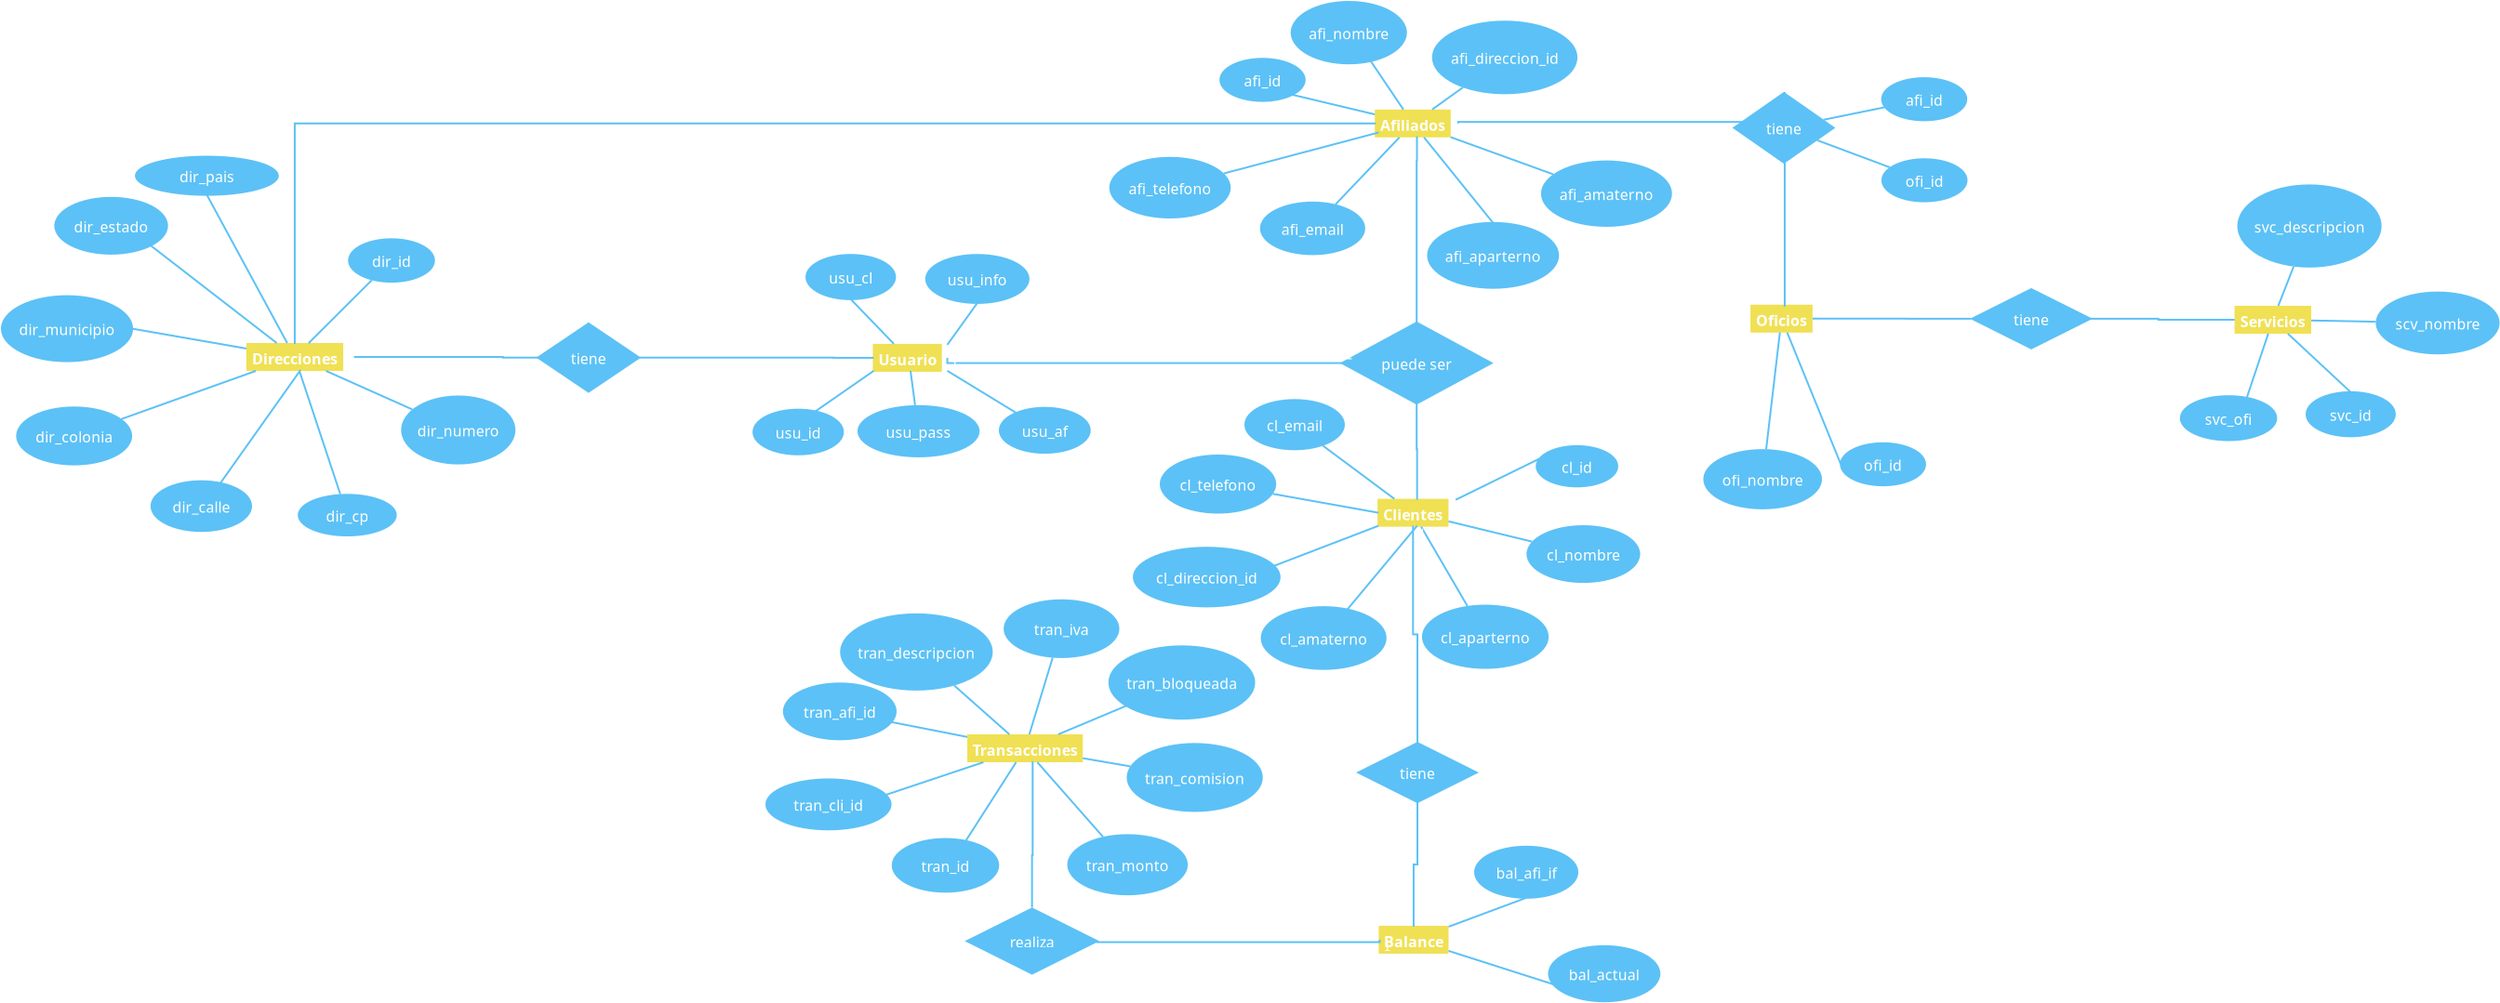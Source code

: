 <?xml version="1.0" encoding="UTF-8"?>
<dia:diagram xmlns:dia="http://www.lysator.liu.se/~alla/dia/">
  <dia:layer name="Fondo" visible="true" active="true">
    <dia:object type="UML - Class" version="0" id="O0">
      <dia:attribute name="obj_pos">
        <dia:point val="12.912,25.34"/>
      </dia:attribute>
      <dia:attribute name="obj_bb">
        <dia:rectangle val="12.863,25.29;16.918,26.79"/>
      </dia:attribute>
      <dia:attribute name="elem_corner">
        <dia:point val="12.912,25.34"/>
      </dia:attribute>
      <dia:attribute name="elem_width">
        <dia:real val="3.955"/>
      </dia:attribute>
      <dia:attribute name="elem_height">
        <dia:real val="1.4"/>
      </dia:attribute>
      <dia:attribute name="name">
        <dia:string>#Usuario#</dia:string>
      </dia:attribute>
      <dia:attribute name="stereotype">
        <dia:string>##</dia:string>
      </dia:attribute>
      <dia:attribute name="comment">
        <dia:string>##</dia:string>
      </dia:attribute>
      <dia:attribute name="abstract">
        <dia:boolean val="false"/>
      </dia:attribute>
      <dia:attribute name="suppress_attributes">
        <dia:boolean val="false"/>
      </dia:attribute>
      <dia:attribute name="suppress_operations">
        <dia:boolean val="false"/>
      </dia:attribute>
      <dia:attribute name="visible_attributes">
        <dia:boolean val="false"/>
      </dia:attribute>
      <dia:attribute name="visible_operations">
        <dia:boolean val="false"/>
      </dia:attribute>
      <dia:attribute name="visible_comments">
        <dia:boolean val="false"/>
      </dia:attribute>
      <dia:attribute name="wrap_operations">
        <dia:boolean val="true"/>
      </dia:attribute>
      <dia:attribute name="wrap_after_char">
        <dia:int val="35"/>
      </dia:attribute>
      <dia:attribute name="comment_line_length">
        <dia:int val="17"/>
      </dia:attribute>
      <dia:attribute name="comment_tagging">
        <dia:boolean val="false"/>
      </dia:attribute>
      <dia:attribute name="line_width">
        <dia:real val="0.1"/>
      </dia:attribute>
      <dia:attribute name="line_color">
        <dia:color val="#f0e054"/>
      </dia:attribute>
      <dia:attribute name="fill_color">
        <dia:color val="#f0e054"/>
      </dia:attribute>
      <dia:attribute name="text_color">
        <dia:color val="#ffffff"/>
      </dia:attribute>
      <dia:attribute name="normal_font">
        <dia:font family="monospace" style="0" name="Courier"/>
      </dia:attribute>
      <dia:attribute name="abstract_font">
        <dia:font family="monospace" style="0" name="Courier"/>
      </dia:attribute>
      <dia:attribute name="polymorphic_font">
        <dia:font family="monospace" style="0" name="Courier"/>
      </dia:attribute>
      <dia:attribute name="classname_font">
        <dia:font family="sans" style="80" name="Helvetica-Bold"/>
      </dia:attribute>
      <dia:attribute name="abstract_classname_font">
        <dia:font family="sans" style="0" name="Helvetica"/>
      </dia:attribute>
      <dia:attribute name="comment_font">
        <dia:font family="sans" style="0" name="Helvetica"/>
      </dia:attribute>
      <dia:attribute name="normal_font_height">
        <dia:real val="1.2"/>
      </dia:attribute>
      <dia:attribute name="polymorphic_font_height">
        <dia:real val="0.8"/>
      </dia:attribute>
      <dia:attribute name="abstract_font_height">
        <dia:real val="0.8"/>
      </dia:attribute>
      <dia:attribute name="classname_font_height">
        <dia:real val="1"/>
      </dia:attribute>
      <dia:attribute name="abstract_classname_font_height">
        <dia:real val="1"/>
      </dia:attribute>
      <dia:attribute name="comment_font_height">
        <dia:real val="0.7"/>
      </dia:attribute>
      <dia:attribute name="attributes"/>
      <dia:attribute name="operations"/>
      <dia:attribute name="template">
        <dia:boolean val="false"/>
      </dia:attribute>
      <dia:attribute name="templates"/>
    </dia:object>
    <dia:object type="UML - Class" version="0" id="O1">
      <dia:attribute name="obj_pos">
        <dia:point val="40.048,33.675"/>
      </dia:attribute>
      <dia:attribute name="obj_bb">
        <dia:rectangle val="39.998,33.625;44.248,35.125"/>
      </dia:attribute>
      <dia:attribute name="elem_corner">
        <dia:point val="40.048,33.675"/>
      </dia:attribute>
      <dia:attribute name="elem_width">
        <dia:real val="4.15"/>
      </dia:attribute>
      <dia:attribute name="elem_height">
        <dia:real val="1.4"/>
      </dia:attribute>
      <dia:attribute name="name">
        <dia:string>#Clientes#</dia:string>
      </dia:attribute>
      <dia:attribute name="stereotype">
        <dia:string>##</dia:string>
      </dia:attribute>
      <dia:attribute name="comment">
        <dia:string>##</dia:string>
      </dia:attribute>
      <dia:attribute name="abstract">
        <dia:boolean val="false"/>
      </dia:attribute>
      <dia:attribute name="suppress_attributes">
        <dia:boolean val="false"/>
      </dia:attribute>
      <dia:attribute name="suppress_operations">
        <dia:boolean val="false"/>
      </dia:attribute>
      <dia:attribute name="visible_attributes">
        <dia:boolean val="false"/>
      </dia:attribute>
      <dia:attribute name="visible_operations">
        <dia:boolean val="false"/>
      </dia:attribute>
      <dia:attribute name="visible_comments">
        <dia:boolean val="false"/>
      </dia:attribute>
      <dia:attribute name="wrap_operations">
        <dia:boolean val="true"/>
      </dia:attribute>
      <dia:attribute name="wrap_after_char">
        <dia:int val="35"/>
      </dia:attribute>
      <dia:attribute name="comment_line_length">
        <dia:int val="17"/>
      </dia:attribute>
      <dia:attribute name="comment_tagging">
        <dia:boolean val="false"/>
      </dia:attribute>
      <dia:attribute name="line_width">
        <dia:real val="0.1"/>
      </dia:attribute>
      <dia:attribute name="line_color">
        <dia:color val="#f0e054"/>
      </dia:attribute>
      <dia:attribute name="fill_color">
        <dia:color val="#f0e054"/>
      </dia:attribute>
      <dia:attribute name="text_color">
        <dia:color val="#ffffff"/>
      </dia:attribute>
      <dia:attribute name="normal_font">
        <dia:font family="monospace" style="0" name="Courier"/>
      </dia:attribute>
      <dia:attribute name="abstract_font">
        <dia:font family="monospace" style="0" name="Courier"/>
      </dia:attribute>
      <dia:attribute name="polymorphic_font">
        <dia:font family="monospace" style="0" name="Courier"/>
      </dia:attribute>
      <dia:attribute name="classname_font">
        <dia:font family="sans" style="80" name="Helvetica-Bold"/>
      </dia:attribute>
      <dia:attribute name="abstract_classname_font">
        <dia:font family="sans" style="0" name="Helvetica"/>
      </dia:attribute>
      <dia:attribute name="comment_font">
        <dia:font family="sans" style="0" name="Helvetica"/>
      </dia:attribute>
      <dia:attribute name="normal_font_height">
        <dia:real val="1.2"/>
      </dia:attribute>
      <dia:attribute name="polymorphic_font_height">
        <dia:real val="0.8"/>
      </dia:attribute>
      <dia:attribute name="abstract_font_height">
        <dia:real val="0.8"/>
      </dia:attribute>
      <dia:attribute name="classname_font_height">
        <dia:real val="1"/>
      </dia:attribute>
      <dia:attribute name="abstract_classname_font_height">
        <dia:real val="1"/>
      </dia:attribute>
      <dia:attribute name="comment_font_height">
        <dia:real val="0.7"/>
      </dia:attribute>
      <dia:attribute name="attributes"/>
      <dia:attribute name="operations"/>
      <dia:attribute name="template">
        <dia:boolean val="false"/>
      </dia:attribute>
      <dia:attribute name="templates"/>
    </dia:object>
    <dia:object type="UML - Class" version="0" id="O2">
      <dia:attribute name="obj_pos">
        <dia:point val="17.991,46.343"/>
      </dia:attribute>
      <dia:attribute name="obj_bb">
        <dia:rectangle val="17.941,46.293;24.968,47.793"/>
      </dia:attribute>
      <dia:attribute name="elem_corner">
        <dia:point val="17.991,46.343"/>
      </dia:attribute>
      <dia:attribute name="elem_width">
        <dia:real val="6.928"/>
      </dia:attribute>
      <dia:attribute name="elem_height">
        <dia:real val="1.4"/>
      </dia:attribute>
      <dia:attribute name="name">
        <dia:string>#Transacciones#</dia:string>
      </dia:attribute>
      <dia:attribute name="stereotype">
        <dia:string>##</dia:string>
      </dia:attribute>
      <dia:attribute name="comment">
        <dia:string>##</dia:string>
      </dia:attribute>
      <dia:attribute name="abstract">
        <dia:boolean val="false"/>
      </dia:attribute>
      <dia:attribute name="suppress_attributes">
        <dia:boolean val="false"/>
      </dia:attribute>
      <dia:attribute name="suppress_operations">
        <dia:boolean val="false"/>
      </dia:attribute>
      <dia:attribute name="visible_attributes">
        <dia:boolean val="false"/>
      </dia:attribute>
      <dia:attribute name="visible_operations">
        <dia:boolean val="false"/>
      </dia:attribute>
      <dia:attribute name="visible_comments">
        <dia:boolean val="false"/>
      </dia:attribute>
      <dia:attribute name="wrap_operations">
        <dia:boolean val="true"/>
      </dia:attribute>
      <dia:attribute name="wrap_after_char">
        <dia:int val="35"/>
      </dia:attribute>
      <dia:attribute name="comment_line_length">
        <dia:int val="17"/>
      </dia:attribute>
      <dia:attribute name="comment_tagging">
        <dia:boolean val="false"/>
      </dia:attribute>
      <dia:attribute name="line_width">
        <dia:real val="0.1"/>
      </dia:attribute>
      <dia:attribute name="line_color">
        <dia:color val="#f0e054"/>
      </dia:attribute>
      <dia:attribute name="fill_color">
        <dia:color val="#f0e054"/>
      </dia:attribute>
      <dia:attribute name="text_color">
        <dia:color val="#ffffff"/>
      </dia:attribute>
      <dia:attribute name="normal_font">
        <dia:font family="monospace" style="0" name="Courier"/>
      </dia:attribute>
      <dia:attribute name="abstract_font">
        <dia:font family="monospace" style="0" name="Courier"/>
      </dia:attribute>
      <dia:attribute name="polymorphic_font">
        <dia:font family="monospace" style="0" name="Courier"/>
      </dia:attribute>
      <dia:attribute name="classname_font">
        <dia:font family="sans" style="80" name="Helvetica-Bold"/>
      </dia:attribute>
      <dia:attribute name="abstract_classname_font">
        <dia:font family="sans" style="0" name="Helvetica"/>
      </dia:attribute>
      <dia:attribute name="comment_font">
        <dia:font family="sans" style="0" name="Helvetica"/>
      </dia:attribute>
      <dia:attribute name="normal_font_height">
        <dia:real val="1.2"/>
      </dia:attribute>
      <dia:attribute name="polymorphic_font_height">
        <dia:real val="0.8"/>
      </dia:attribute>
      <dia:attribute name="abstract_font_height">
        <dia:real val="0.8"/>
      </dia:attribute>
      <dia:attribute name="classname_font_height">
        <dia:real val="1"/>
      </dia:attribute>
      <dia:attribute name="abstract_classname_font_height">
        <dia:real val="1"/>
      </dia:attribute>
      <dia:attribute name="comment_font_height">
        <dia:real val="0.7"/>
      </dia:attribute>
      <dia:attribute name="attributes"/>
      <dia:attribute name="operations"/>
      <dia:attribute name="template">
        <dia:boolean val="false"/>
      </dia:attribute>
      <dia:attribute name="templates"/>
    </dia:object>
    <dia:object type="UML - Class" version="0" id="O3">
      <dia:attribute name="obj_pos">
        <dia:point val="60.095,23.232"/>
      </dia:attribute>
      <dia:attribute name="obj_bb">
        <dia:rectangle val="60.045,23.182;63.723,24.682"/>
      </dia:attribute>
      <dia:attribute name="elem_corner">
        <dia:point val="60.095,23.232"/>
      </dia:attribute>
      <dia:attribute name="elem_width">
        <dia:real val="3.577"/>
      </dia:attribute>
      <dia:attribute name="elem_height">
        <dia:real val="1.4"/>
      </dia:attribute>
      <dia:attribute name="name">
        <dia:string>#Oficios#</dia:string>
      </dia:attribute>
      <dia:attribute name="stereotype">
        <dia:string>##</dia:string>
      </dia:attribute>
      <dia:attribute name="comment">
        <dia:string>##</dia:string>
      </dia:attribute>
      <dia:attribute name="abstract">
        <dia:boolean val="false"/>
      </dia:attribute>
      <dia:attribute name="suppress_attributes">
        <dia:boolean val="false"/>
      </dia:attribute>
      <dia:attribute name="suppress_operations">
        <dia:boolean val="false"/>
      </dia:attribute>
      <dia:attribute name="visible_attributes">
        <dia:boolean val="false"/>
      </dia:attribute>
      <dia:attribute name="visible_operations">
        <dia:boolean val="false"/>
      </dia:attribute>
      <dia:attribute name="visible_comments">
        <dia:boolean val="false"/>
      </dia:attribute>
      <dia:attribute name="wrap_operations">
        <dia:boolean val="true"/>
      </dia:attribute>
      <dia:attribute name="wrap_after_char">
        <dia:int val="35"/>
      </dia:attribute>
      <dia:attribute name="comment_line_length">
        <dia:int val="17"/>
      </dia:attribute>
      <dia:attribute name="comment_tagging">
        <dia:boolean val="false"/>
      </dia:attribute>
      <dia:attribute name="line_width">
        <dia:real val="0.1"/>
      </dia:attribute>
      <dia:attribute name="line_color">
        <dia:color val="#f0e054"/>
      </dia:attribute>
      <dia:attribute name="fill_color">
        <dia:color val="#f0e054"/>
      </dia:attribute>
      <dia:attribute name="text_color">
        <dia:color val="#ffffff"/>
      </dia:attribute>
      <dia:attribute name="normal_font">
        <dia:font family="monospace" style="0" name="Courier"/>
      </dia:attribute>
      <dia:attribute name="abstract_font">
        <dia:font family="monospace" style="0" name="Courier"/>
      </dia:attribute>
      <dia:attribute name="polymorphic_font">
        <dia:font family="monospace" style="0" name="Courier"/>
      </dia:attribute>
      <dia:attribute name="classname_font">
        <dia:font family="sans" style="80" name="Helvetica-Bold"/>
      </dia:attribute>
      <dia:attribute name="abstract_classname_font">
        <dia:font family="sans" style="0" name="Helvetica"/>
      </dia:attribute>
      <dia:attribute name="comment_font">
        <dia:font family="sans" style="0" name="Helvetica"/>
      </dia:attribute>
      <dia:attribute name="normal_font_height">
        <dia:real val="1.2"/>
      </dia:attribute>
      <dia:attribute name="polymorphic_font_height">
        <dia:real val="0.8"/>
      </dia:attribute>
      <dia:attribute name="abstract_font_height">
        <dia:real val="0.8"/>
      </dia:attribute>
      <dia:attribute name="classname_font_height">
        <dia:real val="1"/>
      </dia:attribute>
      <dia:attribute name="abstract_classname_font_height">
        <dia:real val="1"/>
      </dia:attribute>
      <dia:attribute name="comment_font_height">
        <dia:real val="0.7"/>
      </dia:attribute>
      <dia:attribute name="attributes"/>
      <dia:attribute name="operations"/>
      <dia:attribute name="template">
        <dia:boolean val="false"/>
      </dia:attribute>
      <dia:attribute name="templates"/>
    </dia:object>
    <dia:object type="UML - Class" version="0" id="O4">
      <dia:attribute name="obj_pos">
        <dia:point val="86.119,23.292"/>
      </dia:attribute>
      <dia:attribute name="obj_bb">
        <dia:rectangle val="86.069,23.242;90.754,24.742"/>
      </dia:attribute>
      <dia:attribute name="elem_corner">
        <dia:point val="86.119,23.292"/>
      </dia:attribute>
      <dia:attribute name="elem_width">
        <dia:real val="4.585"/>
      </dia:attribute>
      <dia:attribute name="elem_height">
        <dia:real val="1.4"/>
      </dia:attribute>
      <dia:attribute name="name">
        <dia:string>#Servicios#</dia:string>
      </dia:attribute>
      <dia:attribute name="stereotype">
        <dia:string>##</dia:string>
      </dia:attribute>
      <dia:attribute name="comment">
        <dia:string>##</dia:string>
      </dia:attribute>
      <dia:attribute name="abstract">
        <dia:boolean val="false"/>
      </dia:attribute>
      <dia:attribute name="suppress_attributes">
        <dia:boolean val="false"/>
      </dia:attribute>
      <dia:attribute name="suppress_operations">
        <dia:boolean val="false"/>
      </dia:attribute>
      <dia:attribute name="visible_attributes">
        <dia:boolean val="false"/>
      </dia:attribute>
      <dia:attribute name="visible_operations">
        <dia:boolean val="false"/>
      </dia:attribute>
      <dia:attribute name="visible_comments">
        <dia:boolean val="false"/>
      </dia:attribute>
      <dia:attribute name="wrap_operations">
        <dia:boolean val="true"/>
      </dia:attribute>
      <dia:attribute name="wrap_after_char">
        <dia:int val="35"/>
      </dia:attribute>
      <dia:attribute name="comment_line_length">
        <dia:int val="17"/>
      </dia:attribute>
      <dia:attribute name="comment_tagging">
        <dia:boolean val="false"/>
      </dia:attribute>
      <dia:attribute name="line_width">
        <dia:real val="0.1"/>
      </dia:attribute>
      <dia:attribute name="line_color">
        <dia:color val="#f0e054"/>
      </dia:attribute>
      <dia:attribute name="fill_color">
        <dia:color val="#f0e054"/>
      </dia:attribute>
      <dia:attribute name="text_color">
        <dia:color val="#ffffff"/>
      </dia:attribute>
      <dia:attribute name="normal_font">
        <dia:font family="monospace" style="0" name="Courier"/>
      </dia:attribute>
      <dia:attribute name="abstract_font">
        <dia:font family="monospace" style="0" name="Courier"/>
      </dia:attribute>
      <dia:attribute name="polymorphic_font">
        <dia:font family="monospace" style="0" name="Courier"/>
      </dia:attribute>
      <dia:attribute name="classname_font">
        <dia:font family="sans" style="80" name="Helvetica-Bold"/>
      </dia:attribute>
      <dia:attribute name="abstract_classname_font">
        <dia:font family="sans" style="0" name="Helvetica"/>
      </dia:attribute>
      <dia:attribute name="comment_font">
        <dia:font family="sans" style="0" name="Helvetica"/>
      </dia:attribute>
      <dia:attribute name="normal_font_height">
        <dia:real val="1.2"/>
      </dia:attribute>
      <dia:attribute name="polymorphic_font_height">
        <dia:real val="0.8"/>
      </dia:attribute>
      <dia:attribute name="abstract_font_height">
        <dia:real val="0.8"/>
      </dia:attribute>
      <dia:attribute name="classname_font_height">
        <dia:real val="1"/>
      </dia:attribute>
      <dia:attribute name="abstract_classname_font_height">
        <dia:real val="1"/>
      </dia:attribute>
      <dia:attribute name="comment_font_height">
        <dia:real val="0.7"/>
      </dia:attribute>
      <dia:attribute name="attributes"/>
      <dia:attribute name="operations"/>
      <dia:attribute name="template">
        <dia:boolean val="false"/>
      </dia:attribute>
      <dia:attribute name="templates"/>
    </dia:object>
    <dia:object type="UML - Class" version="0" id="O5">
      <dia:attribute name="obj_pos">
        <dia:point val="40.109,56.64"/>
      </dia:attribute>
      <dia:attribute name="obj_bb">
        <dia:rectangle val="40.059,56.59;44.211,58.09"/>
      </dia:attribute>
      <dia:attribute name="elem_corner">
        <dia:point val="40.109,56.64"/>
      </dia:attribute>
      <dia:attribute name="elem_width">
        <dia:real val="4.053"/>
      </dia:attribute>
      <dia:attribute name="elem_height">
        <dia:real val="1.4"/>
      </dia:attribute>
      <dia:attribute name="name">
        <dia:string>#Balance#</dia:string>
      </dia:attribute>
      <dia:attribute name="stereotype">
        <dia:string>##</dia:string>
      </dia:attribute>
      <dia:attribute name="comment">
        <dia:string>##</dia:string>
      </dia:attribute>
      <dia:attribute name="abstract">
        <dia:boolean val="false"/>
      </dia:attribute>
      <dia:attribute name="suppress_attributes">
        <dia:boolean val="false"/>
      </dia:attribute>
      <dia:attribute name="suppress_operations">
        <dia:boolean val="false"/>
      </dia:attribute>
      <dia:attribute name="visible_attributes">
        <dia:boolean val="false"/>
      </dia:attribute>
      <dia:attribute name="visible_operations">
        <dia:boolean val="false"/>
      </dia:attribute>
      <dia:attribute name="visible_comments">
        <dia:boolean val="false"/>
      </dia:attribute>
      <dia:attribute name="wrap_operations">
        <dia:boolean val="false"/>
      </dia:attribute>
      <dia:attribute name="wrap_after_char">
        <dia:int val="35"/>
      </dia:attribute>
      <dia:attribute name="comment_line_length">
        <dia:int val="17"/>
      </dia:attribute>
      <dia:attribute name="comment_tagging">
        <dia:boolean val="false"/>
      </dia:attribute>
      <dia:attribute name="line_width">
        <dia:real val="0.1"/>
      </dia:attribute>
      <dia:attribute name="line_color">
        <dia:color val="#f0e054"/>
      </dia:attribute>
      <dia:attribute name="fill_color">
        <dia:color val="#f0e054"/>
      </dia:attribute>
      <dia:attribute name="text_color">
        <dia:color val="#ffffff"/>
      </dia:attribute>
      <dia:attribute name="normal_font">
        <dia:font family="monospace" style="0" name="Courier"/>
      </dia:attribute>
      <dia:attribute name="abstract_font">
        <dia:font family="monospace" style="0" name="Courier"/>
      </dia:attribute>
      <dia:attribute name="polymorphic_font">
        <dia:font family="monospace" style="0" name="Courier"/>
      </dia:attribute>
      <dia:attribute name="classname_font">
        <dia:font family="sans" style="80" name="Helvetica-Bold"/>
      </dia:attribute>
      <dia:attribute name="abstract_classname_font">
        <dia:font family="sans" style="0" name="Helvetica"/>
      </dia:attribute>
      <dia:attribute name="comment_font">
        <dia:font family="sans" style="0" name="Helvetica"/>
      </dia:attribute>
      <dia:attribute name="normal_font_height">
        <dia:real val="1.2"/>
      </dia:attribute>
      <dia:attribute name="polymorphic_font_height">
        <dia:real val="0.8"/>
      </dia:attribute>
      <dia:attribute name="abstract_font_height">
        <dia:real val="0.8"/>
      </dia:attribute>
      <dia:attribute name="classname_font_height">
        <dia:real val="1"/>
      </dia:attribute>
      <dia:attribute name="abstract_classname_font_height">
        <dia:real val="1"/>
      </dia:attribute>
      <dia:attribute name="comment_font_height">
        <dia:real val="0.7"/>
      </dia:attribute>
      <dia:attribute name="attributes"/>
      <dia:attribute name="operations"/>
      <dia:attribute name="template">
        <dia:boolean val="false"/>
      </dia:attribute>
      <dia:attribute name="templates"/>
    </dia:object>
    <dia:object type="UML - Class" version="0" id="O6">
      <dia:attribute name="obj_pos">
        <dia:point val="-20.77,25.295"/>
      </dia:attribute>
      <dia:attribute name="obj_bb">
        <dia:rectangle val="-20.82,25.245;-14.98,26.745"/>
      </dia:attribute>
      <dia:attribute name="elem_corner">
        <dia:point val="-20.77,25.295"/>
      </dia:attribute>
      <dia:attribute name="elem_width">
        <dia:real val="5.74"/>
      </dia:attribute>
      <dia:attribute name="elem_height">
        <dia:real val="1.4"/>
      </dia:attribute>
      <dia:attribute name="name">
        <dia:string>#Direcciones#</dia:string>
      </dia:attribute>
      <dia:attribute name="stereotype">
        <dia:string>##</dia:string>
      </dia:attribute>
      <dia:attribute name="comment">
        <dia:string>##</dia:string>
      </dia:attribute>
      <dia:attribute name="abstract">
        <dia:boolean val="false"/>
      </dia:attribute>
      <dia:attribute name="suppress_attributes">
        <dia:boolean val="false"/>
      </dia:attribute>
      <dia:attribute name="suppress_operations">
        <dia:boolean val="false"/>
      </dia:attribute>
      <dia:attribute name="visible_attributes">
        <dia:boolean val="false"/>
      </dia:attribute>
      <dia:attribute name="visible_operations">
        <dia:boolean val="false"/>
      </dia:attribute>
      <dia:attribute name="visible_comments">
        <dia:boolean val="false"/>
      </dia:attribute>
      <dia:attribute name="wrap_operations">
        <dia:boolean val="true"/>
      </dia:attribute>
      <dia:attribute name="wrap_after_char">
        <dia:int val="35"/>
      </dia:attribute>
      <dia:attribute name="comment_line_length">
        <dia:int val="17"/>
      </dia:attribute>
      <dia:attribute name="comment_tagging">
        <dia:boolean val="false"/>
      </dia:attribute>
      <dia:attribute name="line_width">
        <dia:real val="0.1"/>
      </dia:attribute>
      <dia:attribute name="line_color">
        <dia:color val="#f0e054"/>
      </dia:attribute>
      <dia:attribute name="fill_color">
        <dia:color val="#f0e054"/>
      </dia:attribute>
      <dia:attribute name="text_color">
        <dia:color val="#ffffff"/>
      </dia:attribute>
      <dia:attribute name="normal_font">
        <dia:font family="monospace" style="0" name="Courier"/>
      </dia:attribute>
      <dia:attribute name="abstract_font">
        <dia:font family="monospace" style="0" name="Courier"/>
      </dia:attribute>
      <dia:attribute name="polymorphic_font">
        <dia:font family="monospace" style="0" name="Courier"/>
      </dia:attribute>
      <dia:attribute name="classname_font">
        <dia:font family="sans" style="80" name="Helvetica-Bold"/>
      </dia:attribute>
      <dia:attribute name="abstract_classname_font">
        <dia:font family="sans" style="0" name="Helvetica"/>
      </dia:attribute>
      <dia:attribute name="comment_font">
        <dia:font family="sans" style="0" name="Helvetica"/>
      </dia:attribute>
      <dia:attribute name="normal_font_height">
        <dia:real val="1.2"/>
      </dia:attribute>
      <dia:attribute name="polymorphic_font_height">
        <dia:real val="0.8"/>
      </dia:attribute>
      <dia:attribute name="abstract_font_height">
        <dia:real val="0.8"/>
      </dia:attribute>
      <dia:attribute name="classname_font_height">
        <dia:real val="1"/>
      </dia:attribute>
      <dia:attribute name="abstract_classname_font_height">
        <dia:real val="1"/>
      </dia:attribute>
      <dia:attribute name="comment_font_height">
        <dia:real val="0.7"/>
      </dia:attribute>
      <dia:attribute name="attributes"/>
      <dia:attribute name="operations"/>
      <dia:attribute name="template">
        <dia:boolean val="false"/>
      </dia:attribute>
      <dia:attribute name="templates"/>
    </dia:object>
    <dia:object type="UML - Association" version="2" id="O7">
      <dia:attribute name="name">
        <dia:string>##</dia:string>
      </dia:attribute>
      <dia:attribute name="direction">
        <dia:enum val="1"/>
      </dia:attribute>
      <dia:attribute name="show_direction">
        <dia:boolean val="false"/>
      </dia:attribute>
      <dia:attribute name="assoc_type">
        <dia:enum val="0"/>
      </dia:attribute>
      <dia:attribute name="role_a">
        <dia:string>##</dia:string>
      </dia:attribute>
      <dia:attribute name="multipicity_a">
        <dia:string>#1#</dia:string>
      </dia:attribute>
      <dia:attribute name="visibility_a">
        <dia:enum val="3"/>
      </dia:attribute>
      <dia:attribute name="show_arrow_a">
        <dia:boolean val="false"/>
      </dia:attribute>
      <dia:attribute name="role_b">
        <dia:string>##</dia:string>
      </dia:attribute>
      <dia:attribute name="multipicity_b">
        <dia:string>#1#</dia:string>
      </dia:attribute>
      <dia:attribute name="visibility_b">
        <dia:enum val="3"/>
      </dia:attribute>
      <dia:attribute name="show_arrow_b">
        <dia:boolean val="false"/>
      </dia:attribute>
      <dia:attribute name="obj_pos">
        <dia:point val="42.123,33.675"/>
      </dia:attribute>
      <dia:attribute name="obj_bb">
        <dia:rectangle val="42.05,28.452;42.708,34.475"/>
      </dia:attribute>
      <dia:attribute name="meta">
        <dia:composite type="dict"/>
      </dia:attribute>
      <dia:attribute name="orth_points">
        <dia:point val="42.123,33.675"/>
        <dia:point val="42.123,30.951"/>
        <dia:point val="42.1,30.951"/>
        <dia:point val="42.1,28.502"/>
      </dia:attribute>
      <dia:attribute name="orth_orient">
        <dia:enum val="1"/>
        <dia:enum val="0"/>
        <dia:enum val="1"/>
      </dia:attribute>
      <dia:attribute name="orth_autoroute">
        <dia:boolean val="false"/>
      </dia:attribute>
      <dia:attribute name="text_colour">
        <dia:color val="#ffffff"/>
      </dia:attribute>
      <dia:attribute name="line_colour">
        <dia:color val="#5cc1f6"/>
      </dia:attribute>
      <dia:connections>
        <dia:connection handle="0" to="O1" connection="1"/>
        <dia:connection handle="1" to="O18" connection="8"/>
      </dia:connections>
    </dia:object>
    <dia:object type="UML - Association" version="2" id="O8">
      <dia:attribute name="name">
        <dia:string>##</dia:string>
      </dia:attribute>
      <dia:attribute name="direction">
        <dia:enum val="1"/>
      </dia:attribute>
      <dia:attribute name="show_direction">
        <dia:boolean val="false"/>
      </dia:attribute>
      <dia:attribute name="assoc_type">
        <dia:enum val="0"/>
      </dia:attribute>
      <dia:attribute name="role_a">
        <dia:string>##</dia:string>
      </dia:attribute>
      <dia:attribute name="multipicity_a">
        <dia:string>#1#</dia:string>
      </dia:attribute>
      <dia:attribute name="visibility_a">
        <dia:enum val="3"/>
      </dia:attribute>
      <dia:attribute name="show_arrow_a">
        <dia:boolean val="false"/>
      </dia:attribute>
      <dia:attribute name="role_b">
        <dia:string>##</dia:string>
      </dia:attribute>
      <dia:attribute name="multipicity_b">
        <dia:string>#1#</dia:string>
      </dia:attribute>
      <dia:attribute name="visibility_b">
        <dia:enum val="3"/>
      </dia:attribute>
      <dia:attribute name="show_arrow_b">
        <dia:boolean val="false"/>
      </dia:attribute>
      <dia:attribute name="obj_pos">
        <dia:point val="-15.03,25.995"/>
      </dia:attribute>
      <dia:attribute name="obj_bb">
        <dia:rectangle val="-15.081,25.245;-5.094,26.88"/>
      </dia:attribute>
      <dia:attribute name="meta">
        <dia:composite type="dict"/>
      </dia:attribute>
      <dia:attribute name="orth_points">
        <dia:point val="-15.03,25.995"/>
        <dia:point val="-7.024,25.995"/>
        <dia:point val="-7.024,26.029"/>
        <dia:point val="-5.144,26.029"/>
      </dia:attribute>
      <dia:attribute name="orth_orient">
        <dia:enum val="0"/>
        <dia:enum val="1"/>
        <dia:enum val="0"/>
      </dia:attribute>
      <dia:attribute name="orth_autoroute">
        <dia:boolean val="false"/>
      </dia:attribute>
      <dia:attribute name="text_colour">
        <dia:color val="#ffffff"/>
      </dia:attribute>
      <dia:attribute name="line_colour">
        <dia:color val="#5cc1f6"/>
      </dia:attribute>
      <dia:connections>
        <dia:connection handle="0" to="O6" connection="4"/>
        <dia:connection handle="1" to="O20" connection="12"/>
      </dia:connections>
    </dia:object>
    <dia:object type="UML - Class" version="0" id="O9">
      <dia:attribute name="obj_pos">
        <dia:point val="39.901,12.733"/>
      </dia:attribute>
      <dia:attribute name="obj_bb">
        <dia:rectangle val="39.851,12.683;44.381,14.183"/>
      </dia:attribute>
      <dia:attribute name="elem_corner">
        <dia:point val="39.901,12.733"/>
      </dia:attribute>
      <dia:attribute name="elem_width">
        <dia:real val="4.43"/>
      </dia:attribute>
      <dia:attribute name="elem_height">
        <dia:real val="1.4"/>
      </dia:attribute>
      <dia:attribute name="name">
        <dia:string>#Afiliados#</dia:string>
      </dia:attribute>
      <dia:attribute name="stereotype">
        <dia:string>##</dia:string>
      </dia:attribute>
      <dia:attribute name="comment">
        <dia:string>##</dia:string>
      </dia:attribute>
      <dia:attribute name="abstract">
        <dia:boolean val="false"/>
      </dia:attribute>
      <dia:attribute name="suppress_attributes">
        <dia:boolean val="false"/>
      </dia:attribute>
      <dia:attribute name="suppress_operations">
        <dia:boolean val="false"/>
      </dia:attribute>
      <dia:attribute name="visible_attributes">
        <dia:boolean val="false"/>
      </dia:attribute>
      <dia:attribute name="visible_operations">
        <dia:boolean val="false"/>
      </dia:attribute>
      <dia:attribute name="visible_comments">
        <dia:boolean val="false"/>
      </dia:attribute>
      <dia:attribute name="wrap_operations">
        <dia:boolean val="false"/>
      </dia:attribute>
      <dia:attribute name="wrap_after_char">
        <dia:int val="35"/>
      </dia:attribute>
      <dia:attribute name="comment_line_length">
        <dia:int val="17"/>
      </dia:attribute>
      <dia:attribute name="comment_tagging">
        <dia:boolean val="false"/>
      </dia:attribute>
      <dia:attribute name="line_width">
        <dia:real val="0.1"/>
      </dia:attribute>
      <dia:attribute name="line_color">
        <dia:color val="#f0e054"/>
      </dia:attribute>
      <dia:attribute name="fill_color">
        <dia:color val="#f0e054"/>
      </dia:attribute>
      <dia:attribute name="text_color">
        <dia:color val="#ffffff"/>
      </dia:attribute>
      <dia:attribute name="normal_font">
        <dia:font family="monospace" style="0" name="Courier"/>
      </dia:attribute>
      <dia:attribute name="abstract_font">
        <dia:font family="monospace" style="0" name="Courier"/>
      </dia:attribute>
      <dia:attribute name="polymorphic_font">
        <dia:font family="monospace" style="0" name="Courier"/>
      </dia:attribute>
      <dia:attribute name="classname_font">
        <dia:font family="sans" style="80" name="Helvetica-Bold"/>
      </dia:attribute>
      <dia:attribute name="abstract_classname_font">
        <dia:font family="sans" style="0" name="Helvetica"/>
      </dia:attribute>
      <dia:attribute name="comment_font">
        <dia:font family="sans" style="0" name="Helvetica"/>
      </dia:attribute>
      <dia:attribute name="normal_font_height">
        <dia:real val="1.2"/>
      </dia:attribute>
      <dia:attribute name="polymorphic_font_height">
        <dia:real val="0.8"/>
      </dia:attribute>
      <dia:attribute name="abstract_font_height">
        <dia:real val="0.8"/>
      </dia:attribute>
      <dia:attribute name="classname_font_height">
        <dia:real val="1"/>
      </dia:attribute>
      <dia:attribute name="abstract_classname_font_height">
        <dia:real val="1"/>
      </dia:attribute>
      <dia:attribute name="comment_font_height">
        <dia:real val="0.7"/>
      </dia:attribute>
      <dia:attribute name="attributes"/>
      <dia:attribute name="operations"/>
      <dia:attribute name="template">
        <dia:boolean val="false"/>
      </dia:attribute>
      <dia:attribute name="templates"/>
    </dia:object>
    <dia:object type="UML - Association" version="2" id="O10">
      <dia:attribute name="name">
        <dia:string>##</dia:string>
      </dia:attribute>
      <dia:attribute name="direction">
        <dia:enum val="1"/>
      </dia:attribute>
      <dia:attribute name="show_direction">
        <dia:boolean val="false"/>
      </dia:attribute>
      <dia:attribute name="assoc_type">
        <dia:enum val="0"/>
      </dia:attribute>
      <dia:attribute name="role_a">
        <dia:string>##</dia:string>
      </dia:attribute>
      <dia:attribute name="multipicity_a">
        <dia:string>#1#</dia:string>
      </dia:attribute>
      <dia:attribute name="visibility_a">
        <dia:enum val="3"/>
      </dia:attribute>
      <dia:attribute name="show_arrow_a">
        <dia:boolean val="false"/>
      </dia:attribute>
      <dia:attribute name="role_b">
        <dia:string>##</dia:string>
      </dia:attribute>
      <dia:attribute name="multipicity_b">
        <dia:string>#1#</dia:string>
      </dia:attribute>
      <dia:attribute name="visibility_b">
        <dia:enum val="3"/>
      </dia:attribute>
      <dia:attribute name="show_arrow_b">
        <dia:boolean val="false"/>
      </dia:attribute>
      <dia:attribute name="obj_pos">
        <dia:point val="42.116,14.133"/>
      </dia:attribute>
      <dia:attribute name="obj_bb">
        <dia:rectangle val="42.05,14.083;42.701,24.945"/>
      </dia:attribute>
      <dia:attribute name="meta">
        <dia:composite type="dict"/>
      </dia:attribute>
      <dia:attribute name="orth_points">
        <dia:point val="42.116,14.133"/>
        <dia:point val="42.116,15.428"/>
        <dia:point val="42.1,15.428"/>
        <dia:point val="42.1,24.145"/>
      </dia:attribute>
      <dia:attribute name="orth_orient">
        <dia:enum val="1"/>
        <dia:enum val="0"/>
        <dia:enum val="1"/>
      </dia:attribute>
      <dia:attribute name="orth_autoroute">
        <dia:boolean val="false"/>
      </dia:attribute>
      <dia:attribute name="text_colour">
        <dia:color val="#ffffff"/>
      </dia:attribute>
      <dia:attribute name="line_colour">
        <dia:color val="#5cc1f6"/>
      </dia:attribute>
      <dia:connections>
        <dia:connection handle="0" to="O9" connection="6"/>
        <dia:connection handle="1" to="O18" connection="0"/>
      </dia:connections>
    </dia:object>
    <dia:object type="UML - Association" version="2" id="O11">
      <dia:attribute name="name">
        <dia:string>##</dia:string>
      </dia:attribute>
      <dia:attribute name="direction">
        <dia:enum val="1"/>
      </dia:attribute>
      <dia:attribute name="show_direction">
        <dia:boolean val="false"/>
      </dia:attribute>
      <dia:attribute name="assoc_type">
        <dia:enum val="0"/>
      </dia:attribute>
      <dia:attribute name="role_a">
        <dia:string>##</dia:string>
      </dia:attribute>
      <dia:attribute name="multipicity_a">
        <dia:string>##</dia:string>
      </dia:attribute>
      <dia:attribute name="visibility_a">
        <dia:enum val="3"/>
      </dia:attribute>
      <dia:attribute name="show_arrow_a">
        <dia:boolean val="false"/>
      </dia:attribute>
      <dia:attribute name="role_b">
        <dia:string>##</dia:string>
      </dia:attribute>
      <dia:attribute name="multipicity_b">
        <dia:string>##</dia:string>
      </dia:attribute>
      <dia:attribute name="visibility_b">
        <dia:enum val="3"/>
      </dia:attribute>
      <dia:attribute name="show_arrow_b">
        <dia:boolean val="false"/>
      </dia:attribute>
      <dia:attribute name="obj_pos">
        <dia:point val="39.901,13.433"/>
      </dia:attribute>
      <dia:attribute name="obj_bb">
        <dia:rectangle val="-17.951,12.683;39.951,26.095"/>
      </dia:attribute>
      <dia:attribute name="meta">
        <dia:composite type="dict"/>
      </dia:attribute>
      <dia:attribute name="orth_points">
        <dia:point val="39.901,13.433"/>
        <dia:point val="-17.901,13.433"/>
        <dia:point val="-17.901,25.295"/>
      </dia:attribute>
      <dia:attribute name="orth_orient">
        <dia:enum val="0"/>
        <dia:enum val="1"/>
      </dia:attribute>
      <dia:attribute name="orth_autoroute">
        <dia:boolean val="true"/>
      </dia:attribute>
      <dia:attribute name="text_colour">
        <dia:color val="#ffffff"/>
      </dia:attribute>
      <dia:attribute name="line_colour">
        <dia:color val="#5cc1f6"/>
      </dia:attribute>
      <dia:connections>
        <dia:connection handle="0" to="O9" connection="3"/>
        <dia:connection handle="1" to="O6" connection="1"/>
      </dia:connections>
    </dia:object>
    <dia:object type="UML - Association" version="2" id="O12">
      <dia:attribute name="name">
        <dia:string>##</dia:string>
      </dia:attribute>
      <dia:attribute name="direction">
        <dia:enum val="1"/>
      </dia:attribute>
      <dia:attribute name="show_direction">
        <dia:boolean val="false"/>
      </dia:attribute>
      <dia:attribute name="assoc_type">
        <dia:enum val="0"/>
      </dia:attribute>
      <dia:attribute name="role_a">
        <dia:string>##</dia:string>
      </dia:attribute>
      <dia:attribute name="multipicity_a">
        <dia:string>#N#</dia:string>
      </dia:attribute>
      <dia:attribute name="visibility_a">
        <dia:enum val="3"/>
      </dia:attribute>
      <dia:attribute name="show_arrow_a">
        <dia:boolean val="false"/>
      </dia:attribute>
      <dia:attribute name="role_b">
        <dia:string>##</dia:string>
      </dia:attribute>
      <dia:attribute name="multipicity_b">
        <dia:string>#N#</dia:string>
      </dia:attribute>
      <dia:attribute name="visibility_b">
        <dia:enum val="3"/>
      </dia:attribute>
      <dia:attribute name="show_arrow_b">
        <dia:boolean val="false"/>
      </dia:attribute>
      <dia:attribute name="obj_pos">
        <dia:point val="61.884,23.232"/>
      </dia:attribute>
      <dia:attribute name="obj_bb">
        <dia:rectangle val="61.791,11.048;62.469,24.082"/>
      </dia:attribute>
      <dia:attribute name="meta">
        <dia:composite type="dict"/>
      </dia:attribute>
      <dia:attribute name="orth_points">
        <dia:point val="61.884,23.232"/>
        <dia:point val="61.887,23.232"/>
        <dia:point val="61.887,11.798"/>
        <dia:point val="61.842,11.798"/>
      </dia:attribute>
      <dia:attribute name="orth_orient">
        <dia:enum val="0"/>
        <dia:enum val="1"/>
        <dia:enum val="0"/>
      </dia:attribute>
      <dia:attribute name="orth_autoroute">
        <dia:boolean val="false"/>
      </dia:attribute>
      <dia:attribute name="text_colour">
        <dia:color val="#ffffff"/>
      </dia:attribute>
      <dia:attribute name="line_colour">
        <dia:color val="#5cc1f6"/>
      </dia:attribute>
      <dia:connections>
        <dia:connection handle="0" to="O3" connection="1"/>
        <dia:connection handle="1" to="O17" connection="0"/>
      </dia:connections>
    </dia:object>
    <dia:object type="UML - Association" version="2" id="O13">
      <dia:attribute name="name">
        <dia:string>##</dia:string>
      </dia:attribute>
      <dia:attribute name="direction">
        <dia:enum val="1"/>
      </dia:attribute>
      <dia:attribute name="show_direction">
        <dia:boolean val="false"/>
      </dia:attribute>
      <dia:attribute name="assoc_type">
        <dia:enum val="0"/>
      </dia:attribute>
      <dia:attribute name="role_a">
        <dia:string>##</dia:string>
      </dia:attribute>
      <dia:attribute name="multipicity_a">
        <dia:string>#N#</dia:string>
      </dia:attribute>
      <dia:attribute name="visibility_a">
        <dia:enum val="3"/>
      </dia:attribute>
      <dia:attribute name="show_arrow_a">
        <dia:boolean val="false"/>
      </dia:attribute>
      <dia:attribute name="role_b">
        <dia:string>##</dia:string>
      </dia:attribute>
      <dia:attribute name="multipicity_b">
        <dia:string>#1#</dia:string>
      </dia:attribute>
      <dia:attribute name="visibility_b">
        <dia:enum val="3"/>
      </dia:attribute>
      <dia:attribute name="show_arrow_b">
        <dia:boolean val="false"/>
      </dia:attribute>
      <dia:attribute name="obj_pos">
        <dia:point val="21.421,55.612"/>
      </dia:attribute>
      <dia:attribute name="obj_bb">
        <dia:rectangle val="21.371,47.693;22.04,56.412"/>
      </dia:attribute>
      <dia:attribute name="meta">
        <dia:composite type="dict"/>
      </dia:attribute>
      <dia:attribute name="orth_points">
        <dia:point val="21.421,55.612"/>
        <dia:point val="21.421,52.8"/>
        <dia:point val="21.455,52.8"/>
        <dia:point val="21.455,47.743"/>
      </dia:attribute>
      <dia:attribute name="orth_orient">
        <dia:enum val="1"/>
        <dia:enum val="0"/>
        <dia:enum val="1"/>
      </dia:attribute>
      <dia:attribute name="orth_autoroute">
        <dia:boolean val="false"/>
      </dia:attribute>
      <dia:attribute name="text_colour">
        <dia:color val="#ffffff"/>
      </dia:attribute>
      <dia:attribute name="line_colour">
        <dia:color val="#5cc1f6"/>
      </dia:attribute>
      <dia:connections>
        <dia:connection handle="0" to="O85" connection="16"/>
        <dia:connection handle="1" to="O2" connection="6"/>
      </dia:connections>
    </dia:object>
    <dia:object type="UML - Association" version="2" id="O14">
      <dia:attribute name="name">
        <dia:string>##</dia:string>
      </dia:attribute>
      <dia:attribute name="direction">
        <dia:enum val="1"/>
      </dia:attribute>
      <dia:attribute name="show_direction">
        <dia:boolean val="false"/>
      </dia:attribute>
      <dia:attribute name="assoc_type">
        <dia:enum val="0"/>
      </dia:attribute>
      <dia:attribute name="role_a">
        <dia:string>##</dia:string>
      </dia:attribute>
      <dia:attribute name="multipicity_a">
        <dia:string>#N#</dia:string>
      </dia:attribute>
      <dia:attribute name="visibility_a">
        <dia:enum val="3"/>
      </dia:attribute>
      <dia:attribute name="show_arrow_a">
        <dia:boolean val="false"/>
      </dia:attribute>
      <dia:attribute name="role_b">
        <dia:string>##</dia:string>
      </dia:attribute>
      <dia:attribute name="multipicity_b">
        <dia:string>#1#</dia:string>
      </dia:attribute>
      <dia:attribute name="visibility_b">
        <dia:enum val="3"/>
      </dia:attribute>
      <dia:attribute name="show_arrow_b">
        <dia:boolean val="false"/>
      </dia:attribute>
      <dia:attribute name="obj_pos">
        <dia:point val="86.069,23.992"/>
      </dia:attribute>
      <dia:attribute name="obj_bb">
        <dia:rectangle val="78.278,23.188;86.119,24.842"/>
      </dia:attribute>
      <dia:attribute name="meta">
        <dia:composite type="dict"/>
      </dia:attribute>
      <dia:attribute name="orth_points">
        <dia:point val="86.069,23.992"/>
        <dia:point val="81.975,23.992"/>
        <dia:point val="81.975,23.938"/>
        <dia:point val="78.328,23.938"/>
      </dia:attribute>
      <dia:attribute name="orth_orient">
        <dia:enum val="0"/>
        <dia:enum val="1"/>
        <dia:enum val="0"/>
      </dia:attribute>
      <dia:attribute name="orth_autoroute">
        <dia:boolean val="false"/>
      </dia:attribute>
      <dia:attribute name="text_colour">
        <dia:color val="#ffffff"/>
      </dia:attribute>
      <dia:attribute name="line_colour">
        <dia:color val="#5cc1f6"/>
      </dia:attribute>
      <dia:connections>
        <dia:connection handle="0" to="O4" connection="8"/>
        <dia:connection handle="1" to="O16" connection="4"/>
      </dia:connections>
    </dia:object>
    <dia:object type="UML - Association" version="2" id="O15">
      <dia:attribute name="name">
        <dia:string>##</dia:string>
      </dia:attribute>
      <dia:attribute name="direction">
        <dia:enum val="1"/>
      </dia:attribute>
      <dia:attribute name="show_direction">
        <dia:boolean val="false"/>
      </dia:attribute>
      <dia:attribute name="assoc_type">
        <dia:enum val="0"/>
      </dia:attribute>
      <dia:attribute name="role_a">
        <dia:string>##</dia:string>
      </dia:attribute>
      <dia:attribute name="multipicity_a">
        <dia:string>#N#</dia:string>
      </dia:attribute>
      <dia:attribute name="visibility_a">
        <dia:enum val="3"/>
      </dia:attribute>
      <dia:attribute name="show_arrow_a">
        <dia:boolean val="false"/>
      </dia:attribute>
      <dia:attribute name="role_b">
        <dia:string>##</dia:string>
      </dia:attribute>
      <dia:attribute name="multipicity_b">
        <dia:string>#N#</dia:string>
      </dia:attribute>
      <dia:attribute name="visibility_b">
        <dia:enum val="3"/>
      </dia:attribute>
      <dia:attribute name="show_arrow_b">
        <dia:boolean val="false"/>
      </dia:attribute>
      <dia:attribute name="obj_pos">
        <dia:point val="61.842,15.54"/>
      </dia:attribute>
      <dia:attribute name="obj_bb">
        <dia:rectangle val="44.281,12.602;62.426,16.34"/>
      </dia:attribute>
      <dia:attribute name="meta">
        <dia:composite type="dict"/>
      </dia:attribute>
      <dia:attribute name="orth_points">
        <dia:point val="61.842,15.54"/>
        <dia:point val="61.842,13.352"/>
        <dia:point val="44.331,13.352"/>
        <dia:point val="44.331,13.433"/>
      </dia:attribute>
      <dia:attribute name="orth_orient">
        <dia:enum val="1"/>
        <dia:enum val="0"/>
        <dia:enum val="1"/>
      </dia:attribute>
      <dia:attribute name="orth_autoroute">
        <dia:boolean val="false"/>
      </dia:attribute>
      <dia:attribute name="text_colour">
        <dia:color val="#ffffff"/>
      </dia:attribute>
      <dia:attribute name="line_colour">
        <dia:color val="#5cc1f6"/>
      </dia:attribute>
      <dia:connections>
        <dia:connection handle="0" to="O17" connection="8"/>
        <dia:connection handle="1" to="O9" connection="4"/>
      </dia:connections>
    </dia:object>
    <dia:object type="Flowchart - Diamond" version="0" id="O16">
      <dia:attribute name="obj_pos">
        <dia:point val="71.953,22.344"/>
      </dia:attribute>
      <dia:attribute name="obj_bb">
        <dia:rectangle val="71.903,22.294;78.378,25.581"/>
      </dia:attribute>
      <dia:attribute name="elem_corner">
        <dia:point val="71.953,22.344"/>
      </dia:attribute>
      <dia:attribute name="elem_width">
        <dia:real val="6.376"/>
      </dia:attribute>
      <dia:attribute name="elem_height">
        <dia:real val="3.188"/>
      </dia:attribute>
      <dia:attribute name="border_color">
        <dia:color val="#5cc1f6"/>
      </dia:attribute>
      <dia:attribute name="inner_color">
        <dia:color val="#5cc1f6"/>
      </dia:attribute>
      <dia:attribute name="show_background">
        <dia:boolean val="true"/>
      </dia:attribute>
      <dia:attribute name="padding">
        <dia:real val="0.35"/>
      </dia:attribute>
      <dia:attribute name="text">
        <dia:composite type="text">
          <dia:attribute name="string">
            <dia:string>#tiene#</dia:string>
          </dia:attribute>
          <dia:attribute name="font">
            <dia:font family="sans" style="0" name="Helvetica"/>
          </dia:attribute>
          <dia:attribute name="height">
            <dia:real val="0.988"/>
          </dia:attribute>
          <dia:attribute name="pos">
            <dia:point val="75.14,24.176"/>
          </dia:attribute>
          <dia:attribute name="color">
            <dia:color val="#ffffff"/>
          </dia:attribute>
          <dia:attribute name="alignment">
            <dia:enum val="1"/>
          </dia:attribute>
        </dia:composite>
      </dia:attribute>
    </dia:object>
    <dia:object type="Flowchart - Diamond" version="0" id="O17">
      <dia:attribute name="obj_pos">
        <dia:point val="59.16,11.798"/>
      </dia:attribute>
      <dia:attribute name="obj_bb">
        <dia:rectangle val="59.111,11.748;64.573,15.59"/>
      </dia:attribute>
      <dia:attribute name="elem_corner">
        <dia:point val="59.16,11.798"/>
      </dia:attribute>
      <dia:attribute name="elem_width">
        <dia:real val="5.362"/>
      </dia:attribute>
      <dia:attribute name="elem_height">
        <dia:real val="3.742"/>
      </dia:attribute>
      <dia:attribute name="border_color">
        <dia:color val="#5cc1f6"/>
      </dia:attribute>
      <dia:attribute name="inner_color">
        <dia:color val="#5cc1f6"/>
      </dia:attribute>
      <dia:attribute name="show_background">
        <dia:boolean val="true"/>
      </dia:attribute>
      <dia:attribute name="padding">
        <dia:real val="0.35"/>
      </dia:attribute>
      <dia:attribute name="text">
        <dia:composite type="text">
          <dia:attribute name="string">
            <dia:string>#tiene#</dia:string>
          </dia:attribute>
          <dia:attribute name="font">
            <dia:font family="sans" style="0" name="Helvetica"/>
          </dia:attribute>
          <dia:attribute name="height">
            <dia:real val="0.988"/>
          </dia:attribute>
          <dia:attribute name="pos">
            <dia:point val="61.842,13.908"/>
          </dia:attribute>
          <dia:attribute name="color">
            <dia:color val="#ffffff"/>
          </dia:attribute>
          <dia:attribute name="alignment">
            <dia:enum val="1"/>
          </dia:attribute>
        </dia:composite>
      </dia:attribute>
    </dia:object>
    <dia:object type="Flowchart - Diamond" version="0" id="O18">
      <dia:attribute name="obj_pos">
        <dia:point val="38.075,24.145"/>
      </dia:attribute>
      <dia:attribute name="obj_bb">
        <dia:rectangle val="38.025,24.095;46.176,28.552"/>
      </dia:attribute>
      <dia:attribute name="elem_corner">
        <dia:point val="38.075,24.145"/>
      </dia:attribute>
      <dia:attribute name="elem_width">
        <dia:real val="8.05"/>
      </dia:attribute>
      <dia:attribute name="elem_height">
        <dia:real val="4.358"/>
      </dia:attribute>
      <dia:attribute name="border_color">
        <dia:color val="#5cc1f6"/>
      </dia:attribute>
      <dia:attribute name="inner_color">
        <dia:color val="#5cc1f6"/>
      </dia:attribute>
      <dia:attribute name="show_background">
        <dia:boolean val="true"/>
      </dia:attribute>
      <dia:attribute name="padding">
        <dia:real val="0.35"/>
      </dia:attribute>
      <dia:attribute name="text">
        <dia:composite type="text">
          <dia:attribute name="string">
            <dia:string>#puede ser#</dia:string>
          </dia:attribute>
          <dia:attribute name="font">
            <dia:font family="sans" style="0" name="Helvetica"/>
          </dia:attribute>
          <dia:attribute name="height">
            <dia:real val="0.988"/>
          </dia:attribute>
          <dia:attribute name="pos">
            <dia:point val="42.1,26.562"/>
          </dia:attribute>
          <dia:attribute name="color">
            <dia:color val="#ffffff"/>
          </dia:attribute>
          <dia:attribute name="alignment">
            <dia:enum val="1"/>
          </dia:attribute>
        </dia:composite>
      </dia:attribute>
    </dia:object>
    <dia:object type="UML - Association" version="2" id="O19">
      <dia:attribute name="name">
        <dia:string>##</dia:string>
      </dia:attribute>
      <dia:attribute name="direction">
        <dia:enum val="1"/>
      </dia:attribute>
      <dia:attribute name="show_direction">
        <dia:boolean val="false"/>
      </dia:attribute>
      <dia:attribute name="assoc_type">
        <dia:enum val="0"/>
      </dia:attribute>
      <dia:attribute name="role_a">
        <dia:string>##</dia:string>
      </dia:attribute>
      <dia:attribute name="multipicity_a">
        <dia:string>#1#</dia:string>
      </dia:attribute>
      <dia:attribute name="visibility_a">
        <dia:enum val="3"/>
      </dia:attribute>
      <dia:attribute name="show_arrow_a">
        <dia:boolean val="false"/>
      </dia:attribute>
      <dia:attribute name="role_b">
        <dia:string>##</dia:string>
      </dia:attribute>
      <dia:attribute name="multipicity_b">
        <dia:string>#1#</dia:string>
      </dia:attribute>
      <dia:attribute name="visibility_b">
        <dia:enum val="3"/>
      </dia:attribute>
      <dia:attribute name="show_arrow_b">
        <dia:boolean val="false"/>
      </dia:attribute>
      <dia:attribute name="obj_pos">
        <dia:point val="16.867,26.04"/>
      </dia:attribute>
      <dia:attribute name="obj_bb">
        <dia:rectangle val="16.817,25.523;38.66,27.64"/>
      </dia:attribute>
      <dia:attribute name="meta">
        <dia:composite type="dict"/>
      </dia:attribute>
      <dia:attribute name="orth_points">
        <dia:point val="16.867,26.04"/>
        <dia:point val="16.867,26.322"/>
        <dia:point val="38.075,26.322"/>
        <dia:point val="38.075,26.323"/>
      </dia:attribute>
      <dia:attribute name="orth_orient">
        <dia:enum val="1"/>
        <dia:enum val="0"/>
        <dia:enum val="1"/>
      </dia:attribute>
      <dia:attribute name="orth_autoroute">
        <dia:boolean val="false"/>
      </dia:attribute>
      <dia:attribute name="text_colour">
        <dia:color val="#ffffff"/>
      </dia:attribute>
      <dia:attribute name="line_colour">
        <dia:color val="#5cc1f6"/>
      </dia:attribute>
      <dia:connections>
        <dia:connection handle="0" to="O0" connection="4"/>
        <dia:connection handle="1" to="O18" connection="12"/>
      </dia:connections>
    </dia:object>
    <dia:object type="Flowchart - Diamond" version="0" id="O20">
      <dia:attribute name="obj_pos">
        <dia:point val="-5.144,24.191"/>
      </dia:attribute>
      <dia:attribute name="obj_bb">
        <dia:rectangle val="-5.194,24.141;0.356,27.918"/>
      </dia:attribute>
      <dia:attribute name="elem_corner">
        <dia:point val="-5.144,24.191"/>
      </dia:attribute>
      <dia:attribute name="elem_width">
        <dia:real val="5.45"/>
      </dia:attribute>
      <dia:attribute name="elem_height">
        <dia:real val="3.677"/>
      </dia:attribute>
      <dia:attribute name="border_color">
        <dia:color val="#5cc1f6"/>
      </dia:attribute>
      <dia:attribute name="inner_color">
        <dia:color val="#5cc1f6"/>
      </dia:attribute>
      <dia:attribute name="show_background">
        <dia:boolean val="true"/>
      </dia:attribute>
      <dia:attribute name="padding">
        <dia:real val="0.35"/>
      </dia:attribute>
      <dia:attribute name="text">
        <dia:composite type="text">
          <dia:attribute name="string">
            <dia:string>#tiene#</dia:string>
          </dia:attribute>
          <dia:attribute name="font">
            <dia:font family="sans" style="0" name="Helvetica"/>
          </dia:attribute>
          <dia:attribute name="height">
            <dia:real val="0.988"/>
          </dia:attribute>
          <dia:attribute name="pos">
            <dia:point val="-2.419,26.268"/>
          </dia:attribute>
          <dia:attribute name="color">
            <dia:color val="#ffffff"/>
          </dia:attribute>
          <dia:attribute name="alignment">
            <dia:enum val="1"/>
          </dia:attribute>
        </dia:composite>
      </dia:attribute>
    </dia:object>
    <dia:object type="UML - Association" version="2" id="O21">
      <dia:attribute name="name">
        <dia:string>##</dia:string>
      </dia:attribute>
      <dia:attribute name="direction">
        <dia:enum val="1"/>
      </dia:attribute>
      <dia:attribute name="show_direction">
        <dia:boolean val="false"/>
      </dia:attribute>
      <dia:attribute name="assoc_type">
        <dia:enum val="0"/>
      </dia:attribute>
      <dia:attribute name="role_a">
        <dia:string>##</dia:string>
      </dia:attribute>
      <dia:attribute name="multipicity_a">
        <dia:string>#1#</dia:string>
      </dia:attribute>
      <dia:attribute name="visibility_a">
        <dia:enum val="3"/>
      </dia:attribute>
      <dia:attribute name="show_arrow_a">
        <dia:boolean val="false"/>
      </dia:attribute>
      <dia:attribute name="role_b">
        <dia:string>##</dia:string>
      </dia:attribute>
      <dia:attribute name="multipicity_b">
        <dia:string>#1#</dia:string>
      </dia:attribute>
      <dia:attribute name="visibility_b">
        <dia:enum val="3"/>
      </dia:attribute>
      <dia:attribute name="show_arrow_b">
        <dia:boolean val="false"/>
      </dia:attribute>
      <dia:attribute name="obj_pos">
        <dia:point val="0.306,26.029"/>
      </dia:attribute>
      <dia:attribute name="obj_bb">
        <dia:rectangle val="0.256,25.279;12.963,26.89"/>
      </dia:attribute>
      <dia:attribute name="meta">
        <dia:composite type="dict"/>
      </dia:attribute>
      <dia:attribute name="orth_points">
        <dia:point val="0.306,26.029"/>
        <dia:point val="10.751,26.029"/>
        <dia:point val="10.751,26.04"/>
        <dia:point val="12.912,26.04"/>
      </dia:attribute>
      <dia:attribute name="orth_orient">
        <dia:enum val="0"/>
        <dia:enum val="1"/>
        <dia:enum val="0"/>
      </dia:attribute>
      <dia:attribute name="orth_autoroute">
        <dia:boolean val="false"/>
      </dia:attribute>
      <dia:attribute name="text_colour">
        <dia:color val="#ffffff"/>
      </dia:attribute>
      <dia:attribute name="line_colour">
        <dia:color val="#5cc1f6"/>
      </dia:attribute>
      <dia:connections>
        <dia:connection handle="0" to="O20" connection="4"/>
        <dia:connection handle="1" to="O0" connection="3"/>
      </dia:connections>
    </dia:object>
    <dia:object type="UML - Association" version="2" id="O22">
      <dia:attribute name="name">
        <dia:string>##</dia:string>
      </dia:attribute>
      <dia:attribute name="direction">
        <dia:enum val="1"/>
      </dia:attribute>
      <dia:attribute name="show_direction">
        <dia:boolean val="false"/>
      </dia:attribute>
      <dia:attribute name="assoc_type">
        <dia:enum val="0"/>
      </dia:attribute>
      <dia:attribute name="role_a">
        <dia:string>##</dia:string>
      </dia:attribute>
      <dia:attribute name="multipicity_a">
        <dia:string>#1#</dia:string>
      </dia:attribute>
      <dia:attribute name="visibility_a">
        <dia:enum val="3"/>
      </dia:attribute>
      <dia:attribute name="show_arrow_a">
        <dia:boolean val="false"/>
      </dia:attribute>
      <dia:attribute name="role_b">
        <dia:string>##</dia:string>
      </dia:attribute>
      <dia:attribute name="multipicity_b">
        <dia:string>#N#</dia:string>
      </dia:attribute>
      <dia:attribute name="visibility_b">
        <dia:enum val="3"/>
      </dia:attribute>
      <dia:attribute name="show_arrow_b">
        <dia:boolean val="false"/>
      </dia:attribute>
      <dia:attribute name="obj_pos">
        <dia:point val="71.903,23.938"/>
      </dia:attribute>
      <dia:attribute name="obj_bb">
        <dia:rectangle val="63.67,23.182;71.953,24.788"/>
      </dia:attribute>
      <dia:attribute name="meta">
        <dia:composite type="dict"/>
      </dia:attribute>
      <dia:attribute name="orth_points">
        <dia:point val="71.903,23.938"/>
        <dia:point val="68.401,23.938"/>
        <dia:point val="68.401,23.932"/>
        <dia:point val="63.72,23.932"/>
      </dia:attribute>
      <dia:attribute name="orth_orient">
        <dia:enum val="0"/>
        <dia:enum val="1"/>
        <dia:enum val="0"/>
      </dia:attribute>
      <dia:attribute name="orth_autoroute">
        <dia:boolean val="false"/>
      </dia:attribute>
      <dia:attribute name="text_colour">
        <dia:color val="#ffffff"/>
      </dia:attribute>
      <dia:attribute name="line_colour">
        <dia:color val="#5cc1f6"/>
      </dia:attribute>
      <dia:connections>
        <dia:connection handle="0" to="O16" connection="16"/>
        <dia:connection handle="1" to="O3" connection="8"/>
      </dia:connections>
    </dia:object>
    <dia:object type="Flowchart - Ellipse" version="0" id="O23">
      <dia:attribute name="obj_pos">
        <dia:point val="6.445,28.828"/>
      </dia:attribute>
      <dia:attribute name="obj_bb">
        <dia:rectangle val="6.395,28.778;11.309,31.285"/>
      </dia:attribute>
      <dia:attribute name="elem_corner">
        <dia:point val="6.445,28.828"/>
      </dia:attribute>
      <dia:attribute name="elem_width">
        <dia:real val="4.814"/>
      </dia:attribute>
      <dia:attribute name="elem_height">
        <dia:real val="2.407"/>
      </dia:attribute>
      <dia:attribute name="border_color">
        <dia:color val="#5cc1f6"/>
      </dia:attribute>
      <dia:attribute name="inner_color">
        <dia:color val="#5cc1f6"/>
      </dia:attribute>
      <dia:attribute name="show_background">
        <dia:boolean val="true"/>
      </dia:attribute>
      <dia:attribute name="padding">
        <dia:real val="0.35"/>
      </dia:attribute>
      <dia:attribute name="text">
        <dia:composite type="text">
          <dia:attribute name="string">
            <dia:string>#usu_id#</dia:string>
          </dia:attribute>
          <dia:attribute name="font">
            <dia:font family="sans" style="0" name="Helvetica"/>
          </dia:attribute>
          <dia:attribute name="height">
            <dia:real val="0.988"/>
          </dia:attribute>
          <dia:attribute name="pos">
            <dia:point val="8.852,30.27"/>
          </dia:attribute>
          <dia:attribute name="color">
            <dia:color val="#ffffff"/>
          </dia:attribute>
          <dia:attribute name="alignment">
            <dia:enum val="1"/>
          </dia:attribute>
        </dia:composite>
      </dia:attribute>
    </dia:object>
    <dia:object type="Flowchart - Ellipse" version="0" id="O24">
      <dia:attribute name="obj_pos">
        <dia:point val="12.089,28.636"/>
      </dia:attribute>
      <dia:attribute name="obj_bb">
        <dia:rectangle val="12.039,28.586;18.601,31.393"/>
      </dia:attribute>
      <dia:attribute name="elem_corner">
        <dia:point val="12.089,28.636"/>
      </dia:attribute>
      <dia:attribute name="elem_width">
        <dia:real val="6.462"/>
      </dia:attribute>
      <dia:attribute name="elem_height">
        <dia:real val="2.707"/>
      </dia:attribute>
      <dia:attribute name="border_color">
        <dia:color val="#5cc1f6"/>
      </dia:attribute>
      <dia:attribute name="inner_color">
        <dia:color val="#5cc1f6"/>
      </dia:attribute>
      <dia:attribute name="show_background">
        <dia:boolean val="true"/>
      </dia:attribute>
      <dia:attribute name="padding">
        <dia:real val="0.35"/>
      </dia:attribute>
      <dia:attribute name="text">
        <dia:composite type="text">
          <dia:attribute name="string">
            <dia:string>#usu_pass#</dia:string>
          </dia:attribute>
          <dia:attribute name="font">
            <dia:font family="sans" style="0" name="Helvetica"/>
          </dia:attribute>
          <dia:attribute name="height">
            <dia:real val="0.988"/>
          </dia:attribute>
          <dia:attribute name="pos">
            <dia:point val="15.32,30.228"/>
          </dia:attribute>
          <dia:attribute name="color">
            <dia:color val="#ffffff"/>
          </dia:attribute>
          <dia:attribute name="alignment">
            <dia:enum val="1"/>
          </dia:attribute>
        </dia:composite>
      </dia:attribute>
    </dia:object>
    <dia:object type="Flowchart - Ellipse" version="0" id="O25">
      <dia:attribute name="obj_pos">
        <dia:point val="19.687,28.73"/>
      </dia:attribute>
      <dia:attribute name="obj_bb">
        <dia:rectangle val="19.637,28.68;24.578,31.201"/>
      </dia:attribute>
      <dia:attribute name="elem_corner">
        <dia:point val="19.687,28.73"/>
      </dia:attribute>
      <dia:attribute name="elem_width">
        <dia:real val="4.841"/>
      </dia:attribute>
      <dia:attribute name="elem_height">
        <dia:real val="2.42"/>
      </dia:attribute>
      <dia:attribute name="border_color">
        <dia:color val="#5cc1f6"/>
      </dia:attribute>
      <dia:attribute name="inner_color">
        <dia:color val="#5cc1f6"/>
      </dia:attribute>
      <dia:attribute name="show_background">
        <dia:boolean val="true"/>
      </dia:attribute>
      <dia:attribute name="padding">
        <dia:real val="0.35"/>
      </dia:attribute>
      <dia:attribute name="text">
        <dia:composite type="text">
          <dia:attribute name="string">
            <dia:string>#usu_af#</dia:string>
          </dia:attribute>
          <dia:attribute name="font">
            <dia:font family="sans" style="0" name="Helvetica"/>
          </dia:attribute>
          <dia:attribute name="height">
            <dia:real val="0.988"/>
          </dia:attribute>
          <dia:attribute name="pos">
            <dia:point val="22.107,30.179"/>
          </dia:attribute>
          <dia:attribute name="color">
            <dia:color val="#ffffff"/>
          </dia:attribute>
          <dia:attribute name="alignment">
            <dia:enum val="1"/>
          </dia:attribute>
        </dia:composite>
      </dia:attribute>
    </dia:object>
    <dia:object type="Flowchart - Ellipse" version="0" id="O26">
      <dia:attribute name="obj_pos">
        <dia:point val="9.292,20.504"/>
      </dia:attribute>
      <dia:attribute name="obj_bb">
        <dia:rectangle val="9.242,20.454;14.11,22.938"/>
      </dia:attribute>
      <dia:attribute name="elem_corner">
        <dia:point val="9.292,20.504"/>
      </dia:attribute>
      <dia:attribute name="elem_width">
        <dia:real val="4.768"/>
      </dia:attribute>
      <dia:attribute name="elem_height">
        <dia:real val="2.384"/>
      </dia:attribute>
      <dia:attribute name="border_color">
        <dia:color val="#5cc1f6"/>
      </dia:attribute>
      <dia:attribute name="inner_color">
        <dia:color val="#5cc1f6"/>
      </dia:attribute>
      <dia:attribute name="show_background">
        <dia:boolean val="true"/>
      </dia:attribute>
      <dia:attribute name="padding">
        <dia:real val="0.35"/>
      </dia:attribute>
      <dia:attribute name="text">
        <dia:composite type="text">
          <dia:attribute name="string">
            <dia:string>#usu_cl#</dia:string>
          </dia:attribute>
          <dia:attribute name="font">
            <dia:font family="sans" style="0" name="Helvetica"/>
          </dia:attribute>
          <dia:attribute name="height">
            <dia:real val="0.988"/>
          </dia:attribute>
          <dia:attribute name="pos">
            <dia:point val="11.676,21.934"/>
          </dia:attribute>
          <dia:attribute name="color">
            <dia:color val="#ffffff"/>
          </dia:attribute>
          <dia:attribute name="alignment">
            <dia:enum val="1"/>
          </dia:attribute>
        </dia:composite>
      </dia:attribute>
    </dia:object>
    <dia:object type="Flowchart - Ellipse" version="0" id="O27">
      <dia:attribute name="obj_pos">
        <dia:point val="15.73,20.505"/>
      </dia:attribute>
      <dia:attribute name="obj_bb">
        <dia:rectangle val="15.68,20.454;21.285,23.14"/>
      </dia:attribute>
      <dia:attribute name="elem_corner">
        <dia:point val="15.73,20.505"/>
      </dia:attribute>
      <dia:attribute name="elem_width">
        <dia:real val="5.505"/>
      </dia:attribute>
      <dia:attribute name="elem_height">
        <dia:real val="2.586"/>
      </dia:attribute>
      <dia:attribute name="border_color">
        <dia:color val="#5cc1f6"/>
      </dia:attribute>
      <dia:attribute name="inner_color">
        <dia:color val="#5cc1f6"/>
      </dia:attribute>
      <dia:attribute name="show_background">
        <dia:boolean val="true"/>
      </dia:attribute>
      <dia:attribute name="padding">
        <dia:real val="0.35"/>
      </dia:attribute>
      <dia:attribute name="text">
        <dia:composite type="text">
          <dia:attribute name="string">
            <dia:string>#usu_info#</dia:string>
          </dia:attribute>
          <dia:attribute name="font">
            <dia:font family="sans" style="0" name="Helvetica"/>
          </dia:attribute>
          <dia:attribute name="height">
            <dia:real val="0.988"/>
          </dia:attribute>
          <dia:attribute name="pos">
            <dia:point val="18.482,22.036"/>
          </dia:attribute>
          <dia:attribute name="color">
            <dia:color val="#ffffff"/>
          </dia:attribute>
          <dia:attribute name="alignment">
            <dia:enum val="1"/>
          </dia:attribute>
        </dia:composite>
      </dia:attribute>
    </dia:object>
    <dia:object type="Flowchart - Ellipse" version="0" id="O28">
      <dia:attribute name="obj_pos">
        <dia:point val="64.904,30.634"/>
      </dia:attribute>
      <dia:attribute name="obj_bb">
        <dia:rectangle val="64.855,30.584;69.486,32.95"/>
      </dia:attribute>
      <dia:attribute name="elem_corner">
        <dia:point val="64.904,30.634"/>
      </dia:attribute>
      <dia:attribute name="elem_width">
        <dia:real val="4.532"/>
      </dia:attribute>
      <dia:attribute name="elem_height">
        <dia:real val="2.266"/>
      </dia:attribute>
      <dia:attribute name="border_color">
        <dia:color val="#5cc1f6"/>
      </dia:attribute>
      <dia:attribute name="inner_color">
        <dia:color val="#5cc1f6"/>
      </dia:attribute>
      <dia:attribute name="show_background">
        <dia:boolean val="true"/>
      </dia:attribute>
      <dia:attribute name="padding">
        <dia:real val="0.35"/>
      </dia:attribute>
      <dia:attribute name="text">
        <dia:composite type="text">
          <dia:attribute name="string">
            <dia:string>#ofi_id#</dia:string>
          </dia:attribute>
          <dia:attribute name="font">
            <dia:font family="sans" style="0" name="Helvetica"/>
          </dia:attribute>
          <dia:attribute name="height">
            <dia:real val="0.988"/>
          </dia:attribute>
          <dia:attribute name="pos">
            <dia:point val="67.17,32.005"/>
          </dia:attribute>
          <dia:attribute name="color">
            <dia:color val="#ffffff"/>
          </dia:attribute>
          <dia:attribute name="alignment">
            <dia:enum val="1"/>
          </dia:attribute>
        </dia:composite>
      </dia:attribute>
    </dia:object>
    <dia:object type="Flowchart - Ellipse" version="0" id="O29">
      <dia:attribute name="obj_pos">
        <dia:point val="57.562,31.001"/>
      </dia:attribute>
      <dia:attribute name="obj_bb">
        <dia:rectangle val="57.512,30.951;63.889,34.19"/>
      </dia:attribute>
      <dia:attribute name="elem_corner">
        <dia:point val="57.562,31.001"/>
      </dia:attribute>
      <dia:attribute name="elem_width">
        <dia:real val="6.277"/>
      </dia:attribute>
      <dia:attribute name="elem_height">
        <dia:real val="3.138"/>
      </dia:attribute>
      <dia:attribute name="border_color">
        <dia:color val="#5cc1f6"/>
      </dia:attribute>
      <dia:attribute name="inner_color">
        <dia:color val="#5cc1f6"/>
      </dia:attribute>
      <dia:attribute name="show_background">
        <dia:boolean val="true"/>
      </dia:attribute>
      <dia:attribute name="padding">
        <dia:real val="0.35"/>
      </dia:attribute>
      <dia:attribute name="text">
        <dia:composite type="text">
          <dia:attribute name="string">
            <dia:string>#ofi_nombre#</dia:string>
          </dia:attribute>
          <dia:attribute name="font">
            <dia:font family="sans" style="0" name="Helvetica"/>
          </dia:attribute>
          <dia:attribute name="height">
            <dia:real val="0.988"/>
          </dia:attribute>
          <dia:attribute name="pos">
            <dia:point val="60.7,32.809"/>
          </dia:attribute>
          <dia:attribute name="color">
            <dia:color val="#ffffff"/>
          </dia:attribute>
          <dia:attribute name="alignment">
            <dia:enum val="1"/>
          </dia:attribute>
        </dia:composite>
      </dia:attribute>
    </dia:object>
    <dia:object type="Standard - Line" version="0" id="O30">
      <dia:attribute name="obj_pos">
        <dia:point val="11.676,22.888"/>
      </dia:attribute>
      <dia:attribute name="obj_bb">
        <dia:rectangle val="11.605,22.817;14.196,25.361"/>
      </dia:attribute>
      <dia:attribute name="conn_endpoints">
        <dia:point val="11.676,22.888"/>
        <dia:point val="14.125,25.29"/>
      </dia:attribute>
      <dia:attribute name="numcp">
        <dia:int val="1"/>
      </dia:attribute>
      <dia:attribute name="line_color">
        <dia:color val="#5cc1f6"/>
      </dia:attribute>
      <dia:connections>
        <dia:connection handle="0" to="O26" connection="12"/>
        <dia:connection handle="1" to="O0" connection="8"/>
      </dia:connections>
    </dia:object>
    <dia:object type="Standard - Line" version="0" id="O31">
      <dia:attribute name="obj_pos">
        <dia:point val="89.363,21.144"/>
      </dia:attribute>
      <dia:attribute name="obj_bb">
        <dia:rectangle val="88.599,21.081;89.426,23.305"/>
      </dia:attribute>
      <dia:attribute name="conn_endpoints">
        <dia:point val="89.363,21.144"/>
        <dia:point val="88.662,23.242"/>
      </dia:attribute>
      <dia:attribute name="numcp">
        <dia:int val="1"/>
      </dia:attribute>
      <dia:attribute name="line_color">
        <dia:color val="#5cc1f6"/>
      </dia:attribute>
      <dia:connections>
        <dia:connection handle="0" to="O40" connection="16"/>
        <dia:connection handle="1" to="O4" connection="8"/>
      </dia:connections>
    </dia:object>
    <dia:object type="Standard - Line" version="0" id="O32">
      <dia:attribute name="obj_pos">
        <dia:point val="61.782,24.679"/>
      </dia:attribute>
      <dia:attribute name="obj_bb">
        <dia:rectangle val="60.865,24.622;61.838,31.014"/>
      </dia:attribute>
      <dia:attribute name="conn_endpoints">
        <dia:point val="61.782,24.679"/>
        <dia:point val="60.921,30.957"/>
      </dia:attribute>
      <dia:attribute name="numcp">
        <dia:int val="1"/>
      </dia:attribute>
      <dia:attribute name="line_color">
        <dia:color val="#5cc1f6"/>
      </dia:attribute>
      <dia:connections>
        <dia:connection handle="0" to="O3" connection="8"/>
        <dia:connection handle="1" to="O29" connection="16"/>
      </dia:connections>
    </dia:object>
    <dia:object type="Standard - Line" version="0" id="O33">
      <dia:attribute name="obj_pos">
        <dia:point val="62.173,24.683"/>
      </dia:attribute>
      <dia:attribute name="obj_bb">
        <dia:rectangle val="62.109,24.618;64.969,31.831"/>
      </dia:attribute>
      <dia:attribute name="conn_endpoints">
        <dia:point val="62.173,24.683"/>
        <dia:point val="64.904,31.767"/>
      </dia:attribute>
      <dia:attribute name="numcp">
        <dia:int val="1"/>
      </dia:attribute>
      <dia:attribute name="line_color">
        <dia:color val="#5cc1f6"/>
      </dia:attribute>
      <dia:connections>
        <dia:connection handle="0" to="O3" connection="8"/>
        <dia:connection handle="1" to="O28" connection="8"/>
      </dia:connections>
    </dia:object>
    <dia:object type="Standard - Line" version="0" id="O34">
      <dia:attribute name="obj_pos">
        <dia:point val="12.912,26.74"/>
      </dia:attribute>
      <dia:attribute name="obj_bb">
        <dia:rectangle val="9.704,26.67;12.982,28.989"/>
      </dia:attribute>
      <dia:attribute name="conn_endpoints">
        <dia:point val="12.912,26.74"/>
        <dia:point val="9.773,28.92"/>
      </dia:attribute>
      <dia:attribute name="numcp">
        <dia:int val="1"/>
      </dia:attribute>
      <dia:attribute name="line_color">
        <dia:color val="#5cc1f6"/>
      </dia:attribute>
      <dia:connections>
        <dia:connection handle="0" to="O0" connection="5"/>
        <dia:connection handle="1" to="O23" connection="3"/>
      </dia:connections>
    </dia:object>
    <dia:object type="Standard - Line" version="0" id="O35">
      <dia:attribute name="obj_pos">
        <dia:point val="14.89,26.74"/>
      </dia:attribute>
      <dia:attribute name="obj_bb">
        <dia:rectangle val="14.834,26.684;15.191,28.644"/>
      </dia:attribute>
      <dia:attribute name="conn_endpoints">
        <dia:point val="14.89,26.74"/>
        <dia:point val="15.134,28.588"/>
      </dia:attribute>
      <dia:attribute name="numcp">
        <dia:int val="1"/>
      </dia:attribute>
      <dia:attribute name="line_color">
        <dia:color val="#5cc1f6"/>
      </dia:attribute>
      <dia:connections>
        <dia:connection handle="0" to="O0" connection="6"/>
        <dia:connection handle="1" to="O24" connection="16"/>
      </dia:connections>
    </dia:object>
    <dia:object type="Standard - Line" version="0" id="O36">
      <dia:attribute name="obj_pos">
        <dia:point val="18.482,23.09"/>
      </dia:attribute>
      <dia:attribute name="obj_bb">
        <dia:rectangle val="16.798,23.021;18.552,25.41"/>
      </dia:attribute>
      <dia:attribute name="conn_endpoints">
        <dia:point val="18.482,23.09"/>
        <dia:point val="16.867,25.34"/>
      </dia:attribute>
      <dia:attribute name="numcp">
        <dia:int val="1"/>
      </dia:attribute>
      <dia:attribute name="line_color">
        <dia:color val="#5cc1f6"/>
      </dia:attribute>
      <dia:connections>
        <dia:connection handle="0" to="O27" connection="12"/>
        <dia:connection handle="1" to="O0" connection="2"/>
      </dia:connections>
    </dia:object>
    <dia:object type="Standard - Line" version="0" id="O37">
      <dia:attribute name="obj_pos">
        <dia:point val="16.867,26.74"/>
      </dia:attribute>
      <dia:attribute name="obj_bb">
        <dia:rectangle val="16.799,26.671;20.61,29.053"/>
      </dia:attribute>
      <dia:attribute name="conn_endpoints">
        <dia:point val="16.867,26.74"/>
        <dia:point val="20.541,28.984"/>
      </dia:attribute>
      <dia:attribute name="numcp">
        <dia:int val="1"/>
      </dia:attribute>
      <dia:attribute name="line_color">
        <dia:color val="#5cc1f6"/>
      </dia:attribute>
      <dia:connections>
        <dia:connection handle="0" to="O0" connection="7"/>
        <dia:connection handle="1" to="O25" connection="16"/>
      </dia:connections>
    </dia:object>
    <dia:object type="Flowchart - Ellipse" version="0" id="O38">
      <dia:attribute name="obj_pos">
        <dia:point val="89.939,27.888"/>
      </dia:attribute>
      <dia:attribute name="obj_bb">
        <dia:rectangle val="89.889,27.838;94.737,30.312"/>
      </dia:attribute>
      <dia:attribute name="elem_corner">
        <dia:point val="89.939,27.888"/>
      </dia:attribute>
      <dia:attribute name="elem_width">
        <dia:real val="4.748"/>
      </dia:attribute>
      <dia:attribute name="elem_height">
        <dia:real val="2.374"/>
      </dia:attribute>
      <dia:attribute name="border_color">
        <dia:color val="#5cc1f6"/>
      </dia:attribute>
      <dia:attribute name="inner_color">
        <dia:color val="#5cc1f6"/>
      </dia:attribute>
      <dia:attribute name="show_background">
        <dia:boolean val="true"/>
      </dia:attribute>
      <dia:attribute name="padding">
        <dia:real val="0.35"/>
      </dia:attribute>
      <dia:attribute name="text">
        <dia:composite type="text">
          <dia:attribute name="string">
            <dia:string>#svc_id#</dia:string>
          </dia:attribute>
          <dia:attribute name="font">
            <dia:font family="sans" style="0" name="Helvetica"/>
          </dia:attribute>
          <dia:attribute name="height">
            <dia:real val="0.988"/>
          </dia:attribute>
          <dia:attribute name="pos">
            <dia:point val="92.313,29.314"/>
          </dia:attribute>
          <dia:attribute name="color">
            <dia:color val="#ffffff"/>
          </dia:attribute>
          <dia:attribute name="alignment">
            <dia:enum val="1"/>
          </dia:attribute>
        </dia:composite>
      </dia:attribute>
    </dia:object>
    <dia:object type="Flowchart - Ellipse" version="0" id="O39">
      <dia:attribute name="obj_pos">
        <dia:point val="93.71,22.526"/>
      </dia:attribute>
      <dia:attribute name="obj_bb">
        <dia:rectangle val="93.66,22.477;100.318,25.856"/>
      </dia:attribute>
      <dia:attribute name="elem_corner">
        <dia:point val="93.71,22.526"/>
      </dia:attribute>
      <dia:attribute name="elem_width">
        <dia:real val="6.558"/>
      </dia:attribute>
      <dia:attribute name="elem_height">
        <dia:real val="3.279"/>
      </dia:attribute>
      <dia:attribute name="border_color">
        <dia:color val="#5cc1f6"/>
      </dia:attribute>
      <dia:attribute name="inner_color">
        <dia:color val="#5cc1f6"/>
      </dia:attribute>
      <dia:attribute name="show_background">
        <dia:boolean val="true"/>
      </dia:attribute>
      <dia:attribute name="padding">
        <dia:real val="0.35"/>
      </dia:attribute>
      <dia:attribute name="text">
        <dia:composite type="text">
          <dia:attribute name="string">
            <dia:string>#scv_nombre#</dia:string>
          </dia:attribute>
          <dia:attribute name="font">
            <dia:font family="sans" style="0" name="Helvetica"/>
          </dia:attribute>
          <dia:attribute name="height">
            <dia:real val="0.988"/>
          </dia:attribute>
          <dia:attribute name="pos">
            <dia:point val="96.989,24.405"/>
          </dia:attribute>
          <dia:attribute name="color">
            <dia:color val="#ffffff"/>
          </dia:attribute>
          <dia:attribute name="alignment">
            <dia:enum val="1"/>
          </dia:attribute>
        </dia:composite>
      </dia:attribute>
    </dia:object>
    <dia:object type="Flowchart - Ellipse" version="0" id="O40">
      <dia:attribute name="obj_pos">
        <dia:point val="86.269,16.764"/>
      </dia:attribute>
      <dia:attribute name="obj_bb">
        <dia:rectangle val="86.219,16.714;93.973,21.186"/>
      </dia:attribute>
      <dia:attribute name="elem_corner">
        <dia:point val="86.269,16.764"/>
      </dia:attribute>
      <dia:attribute name="elem_width">
        <dia:real val="7.654"/>
      </dia:attribute>
      <dia:attribute name="elem_height">
        <dia:real val="4.372"/>
      </dia:attribute>
      <dia:attribute name="border_color">
        <dia:color val="#5cc1f6"/>
      </dia:attribute>
      <dia:attribute name="inner_color">
        <dia:color val="#5cc1f6"/>
      </dia:attribute>
      <dia:attribute name="show_background">
        <dia:boolean val="true"/>
      </dia:attribute>
      <dia:attribute name="padding">
        <dia:real val="0.35"/>
      </dia:attribute>
      <dia:attribute name="text">
        <dia:composite type="text">
          <dia:attribute name="string">
            <dia:string>#svc_descripcion#</dia:string>
          </dia:attribute>
          <dia:attribute name="font">
            <dia:font family="sans" style="0" name="Helvetica"/>
          </dia:attribute>
          <dia:attribute name="height">
            <dia:real val="0.988"/>
          </dia:attribute>
          <dia:attribute name="pos">
            <dia:point val="90.096,19.188"/>
          </dia:attribute>
          <dia:attribute name="color">
            <dia:color val="#ffffff"/>
          </dia:attribute>
          <dia:attribute name="alignment">
            <dia:enum val="1"/>
          </dia:attribute>
        </dia:composite>
      </dia:attribute>
    </dia:object>
    <dia:object type="Flowchart - Ellipse" version="0" id="O41">
      <dia:attribute name="obj_pos">
        <dia:point val="83.18,28.102"/>
      </dia:attribute>
      <dia:attribute name="obj_bb">
        <dia:rectangle val="83.129,28.052;88.361,30.521"/>
      </dia:attribute>
      <dia:attribute name="elem_corner">
        <dia:point val="83.18,28.102"/>
      </dia:attribute>
      <dia:attribute name="elem_width">
        <dia:real val="5.132"/>
      </dia:attribute>
      <dia:attribute name="elem_height">
        <dia:real val="2.369"/>
      </dia:attribute>
      <dia:attribute name="border_color">
        <dia:color val="#5cc1f6"/>
      </dia:attribute>
      <dia:attribute name="inner_color">
        <dia:color val="#5cc1f6"/>
      </dia:attribute>
      <dia:attribute name="show_background">
        <dia:boolean val="true"/>
      </dia:attribute>
      <dia:attribute name="padding">
        <dia:real val="0.35"/>
      </dia:attribute>
      <dia:attribute name="text">
        <dia:composite type="text">
          <dia:attribute name="string">
            <dia:string>#svc_ofi#</dia:string>
          </dia:attribute>
          <dia:attribute name="font">
            <dia:font family="sans" style="0" name="Helvetica"/>
          </dia:attribute>
          <dia:attribute name="height">
            <dia:real val="0.988"/>
          </dia:attribute>
          <dia:attribute name="pos">
            <dia:point val="85.745,29.525"/>
          </dia:attribute>
          <dia:attribute name="color">
            <dia:color val="#ffffff"/>
          </dia:attribute>
          <dia:attribute name="alignment">
            <dia:enum val="1"/>
          </dia:attribute>
        </dia:composite>
      </dia:attribute>
    </dia:object>
    <dia:object type="Standard - Line" version="0" id="O42">
      <dia:attribute name="obj_pos">
        <dia:point val="89.162,24.742"/>
      </dia:attribute>
      <dia:attribute name="obj_bb">
        <dia:rectangle val="89.092,24.671;92.384,27.959"/>
      </dia:attribute>
      <dia:attribute name="conn_endpoints">
        <dia:point val="89.162,24.742"/>
        <dia:point val="92.313,27.888"/>
      </dia:attribute>
      <dia:attribute name="numcp">
        <dia:int val="1"/>
      </dia:attribute>
      <dia:attribute name="line_color">
        <dia:color val="#5cc1f6"/>
      </dia:attribute>
      <dia:connections>
        <dia:connection handle="0" to="O4" connection="8"/>
        <dia:connection handle="1" to="O38" connection="4"/>
      </dia:connections>
    </dia:object>
    <dia:object type="Standard - Line" version="0" id="O43">
      <dia:attribute name="obj_pos">
        <dia:point val="93.663,24.099"/>
      </dia:attribute>
      <dia:attribute name="obj_bb">
        <dia:rectangle val="90.703,23.988;93.714,24.149"/>
      </dia:attribute>
      <dia:attribute name="conn_endpoints">
        <dia:point val="93.663,24.099"/>
        <dia:point val="90.754,24.039"/>
      </dia:attribute>
      <dia:attribute name="numcp">
        <dia:int val="1"/>
      </dia:attribute>
      <dia:attribute name="line_color">
        <dia:color val="#5cc1f6"/>
      </dia:attribute>
      <dia:connections>
        <dia:connection handle="0" to="O39" connection="16"/>
        <dia:connection handle="1" to="O4" connection="8"/>
      </dia:connections>
    </dia:object>
    <dia:object type="Standard - Line" version="0" id="O44">
      <dia:attribute name="obj_pos">
        <dia:point val="88.111,24.74"/>
      </dia:attribute>
      <dia:attribute name="obj_bb">
        <dia:rectangle val="86.662,24.675;88.176,28.257"/>
      </dia:attribute>
      <dia:attribute name="conn_endpoints">
        <dia:point val="88.111,24.74"/>
        <dia:point val="86.727,28.192"/>
      </dia:attribute>
      <dia:attribute name="numcp">
        <dia:int val="1"/>
      </dia:attribute>
      <dia:attribute name="line_color">
        <dia:color val="#5cc1f6"/>
      </dia:attribute>
      <dia:connections>
        <dia:connection handle="0" to="O4" connection="8"/>
        <dia:connection handle="1" to="O41" connection="3"/>
      </dia:connections>
    </dia:object>
    <dia:object type="Flowchart - Ellipse" version="0" id="O45">
      <dia:attribute name="obj_pos">
        <dia:point val="31.547,9.957"/>
      </dia:attribute>
      <dia:attribute name="obj_bb">
        <dia:rectangle val="31.497,9.907;36.131,12.273"/>
      </dia:attribute>
      <dia:attribute name="elem_corner">
        <dia:point val="31.547,9.957"/>
      </dia:attribute>
      <dia:attribute name="elem_width">
        <dia:real val="4.533"/>
      </dia:attribute>
      <dia:attribute name="elem_height">
        <dia:real val="2.267"/>
      </dia:attribute>
      <dia:attribute name="border_color">
        <dia:color val="#5cc1f6"/>
      </dia:attribute>
      <dia:attribute name="inner_color">
        <dia:color val="#5cc1f6"/>
      </dia:attribute>
      <dia:attribute name="show_background">
        <dia:boolean val="true"/>
      </dia:attribute>
      <dia:attribute name="padding">
        <dia:real val="0.35"/>
      </dia:attribute>
      <dia:attribute name="text">
        <dia:composite type="text">
          <dia:attribute name="string">
            <dia:string>#afi_id#</dia:string>
          </dia:attribute>
          <dia:attribute name="font">
            <dia:font family="sans" style="0" name="Helvetica"/>
          </dia:attribute>
          <dia:attribute name="height">
            <dia:real val="0.988"/>
          </dia:attribute>
          <dia:attribute name="pos">
            <dia:point val="33.814,11.329"/>
          </dia:attribute>
          <dia:attribute name="color">
            <dia:color val="#ffffff"/>
          </dia:attribute>
          <dia:attribute name="alignment">
            <dia:enum val="1"/>
          </dia:attribute>
        </dia:composite>
      </dia:attribute>
    </dia:object>
    <dia:object type="Flowchart - Ellipse" version="0" id="O46">
      <dia:attribute name="obj_pos">
        <dia:point val="35.378,6.894"/>
      </dia:attribute>
      <dia:attribute name="obj_bb">
        <dia:rectangle val="35.328,6.844;41.576,10.254"/>
      </dia:attribute>
      <dia:attribute name="elem_corner">
        <dia:point val="35.378,6.894"/>
      </dia:attribute>
      <dia:attribute name="elem_width">
        <dia:real val="6.148"/>
      </dia:attribute>
      <dia:attribute name="elem_height">
        <dia:real val="3.31"/>
      </dia:attribute>
      <dia:attribute name="border_width">
        <dia:real val="0.1"/>
      </dia:attribute>
      <dia:attribute name="border_color">
        <dia:color val="#5cc1f6"/>
      </dia:attribute>
      <dia:attribute name="inner_color">
        <dia:color val="#5cc1f6"/>
      </dia:attribute>
      <dia:attribute name="show_background">
        <dia:boolean val="true"/>
      </dia:attribute>
      <dia:attribute name="padding">
        <dia:real val="0.35"/>
      </dia:attribute>
      <dia:attribute name="text">
        <dia:composite type="text">
          <dia:attribute name="string">
            <dia:string>#afi_nombre#</dia:string>
          </dia:attribute>
          <dia:attribute name="font">
            <dia:font family="sans" style="0" name="Helvetica"/>
          </dia:attribute>
          <dia:attribute name="height">
            <dia:real val="0.988"/>
          </dia:attribute>
          <dia:attribute name="pos">
            <dia:point val="38.452,8.787"/>
          </dia:attribute>
          <dia:attribute name="color">
            <dia:color val="#ffffff"/>
          </dia:attribute>
          <dia:attribute name="alignment">
            <dia:enum val="1"/>
          </dia:attribute>
        </dia:composite>
      </dia:attribute>
    </dia:object>
    <dia:object type="Flowchart - Ellipse" version="0" id="O47">
      <dia:attribute name="obj_pos">
        <dia:point val="42.712,18.783"/>
      </dia:attribute>
      <dia:attribute name="obj_bb">
        <dia:rectangle val="42.662,18.733;49.752,22.328"/>
      </dia:attribute>
      <dia:attribute name="elem_corner">
        <dia:point val="42.712,18.783"/>
      </dia:attribute>
      <dia:attribute name="elem_width">
        <dia:real val="6.99"/>
      </dia:attribute>
      <dia:attribute name="elem_height">
        <dia:real val="3.495"/>
      </dia:attribute>
      <dia:attribute name="border_color">
        <dia:color val="#5cc1f6"/>
      </dia:attribute>
      <dia:attribute name="inner_color">
        <dia:color val="#5cc1f6"/>
      </dia:attribute>
      <dia:attribute name="show_background">
        <dia:boolean val="true"/>
      </dia:attribute>
      <dia:attribute name="padding">
        <dia:real val="0.35"/>
      </dia:attribute>
      <dia:attribute name="text">
        <dia:composite type="text">
          <dia:attribute name="string">
            <dia:string>#afi_aparterno#</dia:string>
          </dia:attribute>
          <dia:attribute name="font">
            <dia:font family="sans" style="0" name="Helvetica"/>
          </dia:attribute>
          <dia:attribute name="height">
            <dia:real val="0.988"/>
          </dia:attribute>
          <dia:attribute name="pos">
            <dia:point val="46.207,20.769"/>
          </dia:attribute>
          <dia:attribute name="color">
            <dia:color val="#ffffff"/>
          </dia:attribute>
          <dia:attribute name="alignment">
            <dia:enum val="1"/>
          </dia:attribute>
        </dia:composite>
      </dia:attribute>
    </dia:object>
    <dia:object type="Flowchart - Ellipse" version="0" id="O48">
      <dia:attribute name="obj_pos">
        <dia:point val="48.835,15.474"/>
      </dia:attribute>
      <dia:attribute name="obj_bb">
        <dia:rectangle val="48.785,15.424;55.825,18.994"/>
      </dia:attribute>
      <dia:attribute name="elem_corner">
        <dia:point val="48.835,15.474"/>
      </dia:attribute>
      <dia:attribute name="elem_width">
        <dia:real val="6.94"/>
      </dia:attribute>
      <dia:attribute name="elem_height">
        <dia:real val="3.47"/>
      </dia:attribute>
      <dia:attribute name="border_color">
        <dia:color val="#5cc1f6"/>
      </dia:attribute>
      <dia:attribute name="inner_color">
        <dia:color val="#5cc1f6"/>
      </dia:attribute>
      <dia:attribute name="show_background">
        <dia:boolean val="true"/>
      </dia:attribute>
      <dia:attribute name="padding">
        <dia:real val="0.35"/>
      </dia:attribute>
      <dia:attribute name="text">
        <dia:composite type="text">
          <dia:attribute name="string">
            <dia:string>#afi_amaterno#</dia:string>
          </dia:attribute>
          <dia:attribute name="font">
            <dia:font family="sans" style="0" name="Helvetica"/>
          </dia:attribute>
          <dia:attribute name="height">
            <dia:real val="0.988"/>
          </dia:attribute>
          <dia:attribute name="pos">
            <dia:point val="52.305,17.448"/>
          </dia:attribute>
          <dia:attribute name="color">
            <dia:color val="#ffffff"/>
          </dia:attribute>
          <dia:attribute name="alignment">
            <dia:enum val="1"/>
          </dia:attribute>
        </dia:composite>
      </dia:attribute>
    </dia:object>
    <dia:object type="Flowchart - Ellipse" version="0" id="O49">
      <dia:attribute name="obj_pos">
        <dia:point val="42.978,7.955"/>
      </dia:attribute>
      <dia:attribute name="obj_bb">
        <dia:rectangle val="42.928,7.905;50.743,11.863"/>
      </dia:attribute>
      <dia:attribute name="elem_corner">
        <dia:point val="42.978,7.955"/>
      </dia:attribute>
      <dia:attribute name="elem_width">
        <dia:real val="7.715"/>
      </dia:attribute>
      <dia:attribute name="elem_height">
        <dia:real val="3.857"/>
      </dia:attribute>
      <dia:attribute name="border_color">
        <dia:color val="#5cc1f6"/>
      </dia:attribute>
      <dia:attribute name="inner_color">
        <dia:color val="#5cc1f6"/>
      </dia:attribute>
      <dia:attribute name="show_background">
        <dia:boolean val="true"/>
      </dia:attribute>
      <dia:attribute name="padding">
        <dia:real val="0.35"/>
      </dia:attribute>
      <dia:attribute name="text">
        <dia:composite type="text">
          <dia:attribute name="string">
            <dia:string>#afi_direccion_id#</dia:string>
          </dia:attribute>
          <dia:attribute name="font">
            <dia:font family="sans" style="0" name="Helvetica"/>
          </dia:attribute>
          <dia:attribute name="height">
            <dia:real val="0.988"/>
          </dia:attribute>
          <dia:attribute name="pos">
            <dia:point val="46.836,10.123"/>
          </dia:attribute>
          <dia:attribute name="color">
            <dia:color val="#ffffff"/>
          </dia:attribute>
          <dia:attribute name="alignment">
            <dia:enum val="1"/>
          </dia:attribute>
        </dia:composite>
      </dia:attribute>
    </dia:object>
    <dia:object type="Flowchart - Ellipse" version="0" id="O50">
      <dia:attribute name="obj_pos">
        <dia:point val="25.626,15.282"/>
      </dia:attribute>
      <dia:attribute name="obj_bb">
        <dia:rectangle val="25.576,15.232;32.104,18.546"/>
      </dia:attribute>
      <dia:attribute name="elem_corner">
        <dia:point val="25.626,15.282"/>
      </dia:attribute>
      <dia:attribute name="elem_width">
        <dia:real val="6.427"/>
      </dia:attribute>
      <dia:attribute name="elem_height">
        <dia:real val="3.214"/>
      </dia:attribute>
      <dia:attribute name="border_color">
        <dia:color val="#5cc1f6"/>
      </dia:attribute>
      <dia:attribute name="inner_color">
        <dia:color val="#5cc1f6"/>
      </dia:attribute>
      <dia:attribute name="show_background">
        <dia:boolean val="true"/>
      </dia:attribute>
      <dia:attribute name="padding">
        <dia:real val="0.35"/>
      </dia:attribute>
      <dia:attribute name="text">
        <dia:composite type="text">
          <dia:attribute name="string">
            <dia:string>#afi_telefono#</dia:string>
          </dia:attribute>
          <dia:attribute name="font">
            <dia:font family="sans" style="0" name="Helvetica"/>
          </dia:attribute>
          <dia:attribute name="height">
            <dia:real val="0.988"/>
          </dia:attribute>
          <dia:attribute name="pos">
            <dia:point val="28.84,17.128"/>
          </dia:attribute>
          <dia:attribute name="color">
            <dia:color val="#ffffff"/>
          </dia:attribute>
          <dia:attribute name="alignment">
            <dia:enum val="1"/>
          </dia:attribute>
        </dia:composite>
      </dia:attribute>
    </dia:object>
    <dia:object type="Standard - Line" version="0" id="O51">
      <dia:attribute name="obj_pos">
        <dia:point val="44.66,11.52"/>
      </dia:attribute>
      <dia:attribute name="obj_bb">
        <dia:rectangle val="43.043,11.45;44.73,12.754"/>
      </dia:attribute>
      <dia:attribute name="conn_endpoints">
        <dia:point val="44.66,11.52"/>
        <dia:point val="43.113,12.684"/>
      </dia:attribute>
      <dia:attribute name="numcp">
        <dia:int val="1"/>
      </dia:attribute>
      <dia:attribute name="line_color">
        <dia:color val="#5cc1f6"/>
      </dia:attribute>
      <dia:connections>
        <dia:connection handle="0" to="O49" connection="16"/>
        <dia:connection handle="1" to="O9" connection="8"/>
      </dia:connections>
    </dia:object>
    <dia:object type="Standard - Line" version="0" id="O52">
      <dia:attribute name="obj_pos">
        <dia:point val="31.739,16.134"/>
      </dia:attribute>
      <dia:attribute name="obj_bb">
        <dia:rectangle val="31.678,13.961;39.913,16.195"/>
      </dia:attribute>
      <dia:attribute name="conn_endpoints">
        <dia:point val="31.739,16.134"/>
        <dia:point val="39.852,14.023"/>
      </dia:attribute>
      <dia:attribute name="numcp">
        <dia:int val="1"/>
      </dia:attribute>
      <dia:attribute name="line_color">
        <dia:color val="#5cc1f6"/>
      </dia:attribute>
      <dia:connections>
        <dia:connection handle="0" to="O50" connection="16"/>
        <dia:connection handle="1" to="O9" connection="8"/>
      </dia:connections>
    </dia:object>
    <dia:object type="Standard - Line" version="0" id="O53">
      <dia:attribute name="obj_pos">
        <dia:point val="42.69,14.184"/>
      </dia:attribute>
      <dia:attribute name="obj_bb">
        <dia:rectangle val="42.62,14.113;46.277,18.853"/>
      </dia:attribute>
      <dia:attribute name="conn_endpoints">
        <dia:point val="42.69,14.184"/>
        <dia:point val="46.207,18.783"/>
      </dia:attribute>
      <dia:attribute name="numcp">
        <dia:int val="1"/>
      </dia:attribute>
      <dia:attribute name="line_color">
        <dia:color val="#5cc1f6"/>
      </dia:attribute>
      <dia:connections>
        <dia:connection handle="0" to="O9" connection="8"/>
        <dia:connection handle="1" to="O47" connection="4"/>
      </dia:connections>
    </dia:object>
    <dia:object type="Standard - Line" version="0" id="O54">
      <dia:attribute name="obj_pos">
        <dia:point val="39.852,12.912"/>
      </dia:attribute>
      <dia:attribute name="obj_bb">
        <dia:rectangle val="35.357,11.831;39.911,12.972"/>
      </dia:attribute>
      <dia:attribute name="conn_endpoints">
        <dia:point val="39.852,12.912"/>
        <dia:point val="35.417,11.891"/>
      </dia:attribute>
      <dia:attribute name="numcp">
        <dia:int val="1"/>
      </dia:attribute>
      <dia:attribute name="line_color">
        <dia:color val="#5cc1f6"/>
      </dia:attribute>
      <dia:connections>
        <dia:connection handle="0" to="O9" connection="8"/>
        <dia:connection handle="1" to="O45" connection="14"/>
      </dia:connections>
    </dia:object>
    <dia:object type="Standard - Line" version="0" id="O55">
      <dia:attribute name="obj_pos">
        <dia:point val="44.138,14.183"/>
      </dia:attribute>
      <dia:attribute name="obj_bb">
        <dia:rectangle val="44.074,14.118;49.534,16.223"/>
      </dia:attribute>
      <dia:attribute name="conn_endpoints">
        <dia:point val="44.138,14.183"/>
        <dia:point val="49.47,16.159"/>
      </dia:attribute>
      <dia:attribute name="numcp">
        <dia:int val="1"/>
      </dia:attribute>
      <dia:attribute name="line_color">
        <dia:color val="#5cc1f6"/>
      </dia:attribute>
      <dia:connections>
        <dia:connection handle="0" to="O9" connection="8"/>
        <dia:connection handle="1" to="O48" connection="16"/>
      </dia:connections>
    </dia:object>
    <dia:object type="Standard - Line" version="0" id="O56">
      <dia:attribute name="obj_pos">
        <dia:point val="39.628,10.078"/>
      </dia:attribute>
      <dia:attribute name="obj_bb">
        <dia:rectangle val="39.559,10.008;41.631,12.754"/>
      </dia:attribute>
      <dia:attribute name="conn_endpoints">
        <dia:point val="39.628,10.078"/>
        <dia:point val="41.561,12.684"/>
      </dia:attribute>
      <dia:attribute name="numcp">
        <dia:int val="1"/>
      </dia:attribute>
      <dia:attribute name="line_color">
        <dia:color val="#5cc1f6"/>
      </dia:attribute>
      <dia:connections>
        <dia:connection handle="0" to="O46" connection="13"/>
        <dia:connection handle="1" to="O9" connection="8"/>
      </dia:connections>
    </dia:object>
    <dia:object type="Flowchart - Ellipse" version="0" id="O57">
      <dia:attribute name="obj_pos">
        <dia:point val="48.55,30.79"/>
      </dia:attribute>
      <dia:attribute name="obj_bb">
        <dia:rectangle val="48.5,30.739;52.937,33.008"/>
      </dia:attribute>
      <dia:attribute name="elem_corner">
        <dia:point val="48.55,30.79"/>
      </dia:attribute>
      <dia:attribute name="elem_width">
        <dia:real val="4.338"/>
      </dia:attribute>
      <dia:attribute name="elem_height">
        <dia:real val="2.169"/>
      </dia:attribute>
      <dia:attribute name="border_color">
        <dia:color val="#5cc1f6"/>
      </dia:attribute>
      <dia:attribute name="inner_color">
        <dia:color val="#5cc1f6"/>
      </dia:attribute>
      <dia:attribute name="show_background">
        <dia:boolean val="true"/>
      </dia:attribute>
      <dia:attribute name="padding">
        <dia:real val="0.35"/>
      </dia:attribute>
      <dia:attribute name="text">
        <dia:composite type="text">
          <dia:attribute name="string">
            <dia:string>#cl_id#</dia:string>
          </dia:attribute>
          <dia:attribute name="font">
            <dia:font family="sans" style="0" name="Helvetica"/>
          </dia:attribute>
          <dia:attribute name="height">
            <dia:real val="0.988"/>
          </dia:attribute>
          <dia:attribute name="pos">
            <dia:point val="50.718,32.113"/>
          </dia:attribute>
          <dia:attribute name="color">
            <dia:color val="#ffffff"/>
          </dia:attribute>
          <dia:attribute name="alignment">
            <dia:enum val="1"/>
          </dia:attribute>
        </dia:composite>
      </dia:attribute>
    </dia:object>
    <dia:object type="Flowchart - Ellipse" version="0" id="O58">
      <dia:attribute name="obj_pos">
        <dia:point val="48.056,35.094"/>
      </dia:attribute>
      <dia:attribute name="obj_bb">
        <dia:rectangle val="48.006,35.044;54.115,38.149"/>
      </dia:attribute>
      <dia:attribute name="elem_corner">
        <dia:point val="48.056,35.094"/>
      </dia:attribute>
      <dia:attribute name="elem_width">
        <dia:real val="6.01"/>
      </dia:attribute>
      <dia:attribute name="elem_height">
        <dia:real val="3.005"/>
      </dia:attribute>
      <dia:attribute name="border_color">
        <dia:color val="#5cc1f6"/>
      </dia:attribute>
      <dia:attribute name="inner_color">
        <dia:color val="#5cc1f6"/>
      </dia:attribute>
      <dia:attribute name="show_background">
        <dia:boolean val="true"/>
      </dia:attribute>
      <dia:attribute name="padding">
        <dia:real val="0.35"/>
      </dia:attribute>
      <dia:attribute name="text">
        <dia:composite type="text">
          <dia:attribute name="string">
            <dia:string>#cl_nombre#</dia:string>
          </dia:attribute>
          <dia:attribute name="font">
            <dia:font family="sans" style="0" name="Helvetica"/>
          </dia:attribute>
          <dia:attribute name="height">
            <dia:real val="0.988"/>
          </dia:attribute>
          <dia:attribute name="pos">
            <dia:point val="51.061,36.835"/>
          </dia:attribute>
          <dia:attribute name="color">
            <dia:color val="#ffffff"/>
          </dia:attribute>
          <dia:attribute name="alignment">
            <dia:enum val="1"/>
          </dia:attribute>
        </dia:composite>
      </dia:attribute>
    </dia:object>
    <dia:object type="Flowchart - Ellipse" version="0" id="O59">
      <dia:attribute name="obj_pos">
        <dia:point val="42.437,39.368"/>
      </dia:attribute>
      <dia:attribute name="obj_bb">
        <dia:rectangle val="42.387,39.318;49.194,42.772"/>
      </dia:attribute>
      <dia:attribute name="elem_corner">
        <dia:point val="42.437,39.368"/>
      </dia:attribute>
      <dia:attribute name="elem_width">
        <dia:real val="6.707"/>
      </dia:attribute>
      <dia:attribute name="elem_height">
        <dia:real val="3.354"/>
      </dia:attribute>
      <dia:attribute name="border_color">
        <dia:color val="#5cc1f6"/>
      </dia:attribute>
      <dia:attribute name="inner_color">
        <dia:color val="#5cc1f6"/>
      </dia:attribute>
      <dia:attribute name="show_background">
        <dia:boolean val="true"/>
      </dia:attribute>
      <dia:attribute name="padding">
        <dia:real val="0.35"/>
      </dia:attribute>
      <dia:attribute name="text">
        <dia:composite type="text">
          <dia:attribute name="string">
            <dia:string>#cl_aparterno#</dia:string>
          </dia:attribute>
          <dia:attribute name="font">
            <dia:font family="sans" style="0" name="Helvetica"/>
          </dia:attribute>
          <dia:attribute name="height">
            <dia:real val="0.988"/>
          </dia:attribute>
          <dia:attribute name="pos">
            <dia:point val="45.791,41.283"/>
          </dia:attribute>
          <dia:attribute name="color">
            <dia:color val="#ffffff"/>
          </dia:attribute>
          <dia:attribute name="alignment">
            <dia:enum val="1"/>
          </dia:attribute>
        </dia:composite>
      </dia:attribute>
    </dia:object>
    <dia:object type="Flowchart - Ellipse" version="0" id="O60">
      <dia:attribute name="obj_pos">
        <dia:point val="33.77,39.449"/>
      </dia:attribute>
      <dia:attribute name="obj_bb">
        <dia:rectangle val="33.72,39.399;40.478,42.828"/>
      </dia:attribute>
      <dia:attribute name="elem_corner">
        <dia:point val="33.77,39.449"/>
      </dia:attribute>
      <dia:attribute name="elem_width">
        <dia:real val="6.658"/>
      </dia:attribute>
      <dia:attribute name="elem_height">
        <dia:real val="3.329"/>
      </dia:attribute>
      <dia:attribute name="border_color">
        <dia:color val="#5cc1f6"/>
      </dia:attribute>
      <dia:attribute name="inner_color">
        <dia:color val="#5cc1f6"/>
      </dia:attribute>
      <dia:attribute name="show_background">
        <dia:boolean val="true"/>
      </dia:attribute>
      <dia:attribute name="padding">
        <dia:real val="0.35"/>
      </dia:attribute>
      <dia:attribute name="text">
        <dia:composite type="text">
          <dia:attribute name="string">
            <dia:string>#cl_amaterno#</dia:string>
          </dia:attribute>
          <dia:attribute name="font">
            <dia:font family="sans" style="0" name="Helvetica"/>
          </dia:attribute>
          <dia:attribute name="height">
            <dia:real val="0.988"/>
          </dia:attribute>
          <dia:attribute name="pos">
            <dia:point val="37.099,41.352"/>
          </dia:attribute>
          <dia:attribute name="color">
            <dia:color val="#ffffff"/>
          </dia:attribute>
          <dia:attribute name="alignment">
            <dia:enum val="1"/>
          </dia:attribute>
        </dia:composite>
      </dia:attribute>
    </dia:object>
    <dia:object type="Flowchart - Ellipse" version="0" id="O61">
      <dia:attribute name="obj_pos">
        <dia:point val="26.893,36.254"/>
      </dia:attribute>
      <dia:attribute name="obj_bb">
        <dia:rectangle val="26.843,36.204;34.781,39.465"/>
      </dia:attribute>
      <dia:attribute name="elem_corner">
        <dia:point val="26.893,36.254"/>
      </dia:attribute>
      <dia:attribute name="elem_width">
        <dia:real val="7.838"/>
      </dia:attribute>
      <dia:attribute name="elem_height">
        <dia:real val="3.16"/>
      </dia:attribute>
      <dia:attribute name="border_color">
        <dia:color val="#5cc1f6"/>
      </dia:attribute>
      <dia:attribute name="inner_color">
        <dia:color val="#5cc1f6"/>
      </dia:attribute>
      <dia:attribute name="show_background">
        <dia:boolean val="true"/>
      </dia:attribute>
      <dia:attribute name="padding">
        <dia:real val="0.35"/>
      </dia:attribute>
      <dia:attribute name="text">
        <dia:composite type="text">
          <dia:attribute name="string">
            <dia:string>#cl_direccion_id#</dia:string>
          </dia:attribute>
          <dia:attribute name="font">
            <dia:font family="sans" style="0" name="Helvetica"/>
          </dia:attribute>
          <dia:attribute name="height">
            <dia:real val="0.988"/>
          </dia:attribute>
          <dia:attribute name="pos">
            <dia:point val="30.812,38.073"/>
          </dia:attribute>
          <dia:attribute name="color">
            <dia:color val="#ffffff"/>
          </dia:attribute>
          <dia:attribute name="alignment">
            <dia:enum val="1"/>
          </dia:attribute>
        </dia:composite>
      </dia:attribute>
    </dia:object>
    <dia:object type="Flowchart - Ellipse" version="0" id="O62">
      <dia:attribute name="obj_pos">
        <dia:point val="28.341,31.293"/>
      </dia:attribute>
      <dia:attribute name="obj_bb">
        <dia:rectangle val="28.291,31.243;34.546,34.421"/>
      </dia:attribute>
      <dia:attribute name="elem_corner">
        <dia:point val="28.341,31.293"/>
      </dia:attribute>
      <dia:attribute name="elem_width">
        <dia:real val="6.155"/>
      </dia:attribute>
      <dia:attribute name="elem_height">
        <dia:real val="3.077"/>
      </dia:attribute>
      <dia:attribute name="border_color">
        <dia:color val="#5cc1f6"/>
      </dia:attribute>
      <dia:attribute name="inner_color">
        <dia:color val="#5cc1f6"/>
      </dia:attribute>
      <dia:attribute name="show_background">
        <dia:boolean val="true"/>
      </dia:attribute>
      <dia:attribute name="padding">
        <dia:real val="0.35"/>
      </dia:attribute>
      <dia:attribute name="text">
        <dia:composite type="text">
          <dia:attribute name="string">
            <dia:string>#cl_telefono#</dia:string>
          </dia:attribute>
          <dia:attribute name="font">
            <dia:font family="sans" style="0" name="Helvetica"/>
          </dia:attribute>
          <dia:attribute name="height">
            <dia:real val="0.988"/>
          </dia:attribute>
          <dia:attribute name="pos">
            <dia:point val="31.419,33.071"/>
          </dia:attribute>
          <dia:attribute name="color">
            <dia:color val="#ffffff"/>
          </dia:attribute>
          <dia:attribute name="alignment">
            <dia:enum val="1"/>
          </dia:attribute>
        </dia:composite>
      </dia:attribute>
    </dia:object>
    <dia:object type="Standard - Line" version="0" id="O63">
      <dia:attribute name="obj_pos">
        <dia:point val="42.123,35.075"/>
      </dia:attribute>
      <dia:attribute name="obj_bb">
        <dia:rectangle val="38.303,35.005;42.194,39.646"/>
      </dia:attribute>
      <dia:attribute name="conn_endpoints">
        <dia:point val="42.123,35.075"/>
        <dia:point val="38.373,39.575"/>
      </dia:attribute>
      <dia:attribute name="numcp">
        <dia:int val="1"/>
      </dia:attribute>
      <dia:attribute name="line_color">
        <dia:color val="#5cc1f6"/>
      </dia:attribute>
      <dia:connections>
        <dia:connection handle="0" to="O1" connection="6"/>
        <dia:connection handle="1" to="O60" connection="3"/>
      </dia:connections>
    </dia:object>
    <dia:object type="Standard - Line" version="0" id="O64">
      <dia:attribute name="obj_pos">
        <dia:point val="42.535,35.125"/>
      </dia:attribute>
      <dia:attribute name="obj_bb">
        <dia:rectangle val="42.468,35.057;44.947,39.455"/>
      </dia:attribute>
      <dia:attribute name="conn_endpoints">
        <dia:point val="42.535,35.125"/>
        <dia:point val="44.879,39.387"/>
      </dia:attribute>
      <dia:attribute name="numcp">
        <dia:int val="1"/>
      </dia:attribute>
      <dia:attribute name="line_color">
        <dia:color val="#5cc1f6"/>
      </dia:attribute>
      <dia:connections>
        <dia:connection handle="0" to="O1" connection="8"/>
        <dia:connection handle="1" to="O59" connection="16"/>
      </dia:connections>
    </dia:object>
    <dia:object type="Standard - Line" version="0" id="O65">
      <dia:attribute name="obj_pos">
        <dia:point val="48.715,31.459"/>
      </dia:attribute>
      <dia:attribute name="obj_bb">
        <dia:rectangle val="44.131,31.392;48.782,33.742"/>
      </dia:attribute>
      <dia:attribute name="conn_endpoints">
        <dia:point val="48.715,31.459"/>
        <dia:point val="44.198,33.675"/>
      </dia:attribute>
      <dia:attribute name="numcp">
        <dia:int val="1"/>
      </dia:attribute>
      <dia:attribute name="line_color">
        <dia:color val="#5cc1f6"/>
      </dia:attribute>
      <dia:connections>
        <dia:connection handle="0" to="O57" connection="7"/>
        <dia:connection handle="1" to="O1" connection="2"/>
      </dia:connections>
    </dia:object>
    <dia:object type="Standard - Line" version="0" id="O66">
      <dia:attribute name="obj_pos">
        <dia:point val="40.048,34.375"/>
      </dia:attribute>
      <dia:attribute name="obj_bb">
        <dia:rectangle val="34.307,33.301;40.106,34.433"/>
      </dia:attribute>
      <dia:attribute name="conn_endpoints">
        <dia:point val="40.048,34.375"/>
        <dia:point val="34.365,33.359"/>
      </dia:attribute>
      <dia:attribute name="numcp">
        <dia:int val="1"/>
      </dia:attribute>
      <dia:attribute name="line_color">
        <dia:color val="#5cc1f6"/>
      </dia:attribute>
      <dia:connections>
        <dia:connection handle="0" to="O1" connection="3"/>
        <dia:connection handle="1" to="O62" connection="16"/>
      </dia:connections>
    </dia:object>
    <dia:object type="Standard - Line" version="0" id="O67">
      <dia:attribute name="obj_pos">
        <dia:point val="40.048,35.075"/>
      </dia:attribute>
      <dia:attribute name="obj_bb">
        <dia:rectangle val="34.368,35.01;40.113,37.294"/>
      </dia:attribute>
      <dia:attribute name="conn_endpoints">
        <dia:point val="40.048,35.075"/>
        <dia:point val="34.433,37.23"/>
      </dia:attribute>
      <dia:attribute name="numcp">
        <dia:int val="1"/>
      </dia:attribute>
      <dia:attribute name="line_color">
        <dia:color val="#5cc1f6"/>
      </dia:attribute>
      <dia:connections>
        <dia:connection handle="0" to="O1" connection="5"/>
        <dia:connection handle="1" to="O61" connection="1"/>
      </dia:connections>
    </dia:object>
    <dia:object type="Standard - Line" version="0" id="O68">
      <dia:attribute name="obj_pos">
        <dia:point val="48.322,35.916"/>
      </dia:attribute>
      <dia:attribute name="obj_bb">
        <dia:rectangle val="44.186,34.842;48.382,35.976"/>
      </dia:attribute>
      <dia:attribute name="conn_endpoints">
        <dia:point val="48.322,35.916"/>
        <dia:point val="44.246,34.903"/>
      </dia:attribute>
      <dia:attribute name="numcp">
        <dia:int val="1"/>
      </dia:attribute>
      <dia:attribute name="line_color">
        <dia:color val="#5cc1f6"/>
      </dia:attribute>
      <dia:connections>
        <dia:connection handle="0" to="O58" connection="16"/>
        <dia:connection handle="1" to="O1" connection="8"/>
      </dia:connections>
    </dia:object>
    <dia:object type="Flowchart - Ellipse" version="0" id="O69">
      <dia:attribute name="obj_pos">
        <dia:point val="-15.299,19.661"/>
      </dia:attribute>
      <dia:attribute name="obj_bb">
        <dia:rectangle val="-15.349,19.611;-10.675,21.998"/>
      </dia:attribute>
      <dia:attribute name="elem_corner">
        <dia:point val="-15.299,19.661"/>
      </dia:attribute>
      <dia:attribute name="elem_width">
        <dia:real val="4.574"/>
      </dia:attribute>
      <dia:attribute name="elem_height">
        <dia:real val="2.287"/>
      </dia:attribute>
      <dia:attribute name="border_color">
        <dia:color val="#5cc1f6"/>
      </dia:attribute>
      <dia:attribute name="inner_color">
        <dia:color val="#5cc1f6"/>
      </dia:attribute>
      <dia:attribute name="show_background">
        <dia:boolean val="true"/>
      </dia:attribute>
      <dia:attribute name="padding">
        <dia:real val="0.35"/>
      </dia:attribute>
      <dia:attribute name="text">
        <dia:composite type="text">
          <dia:attribute name="string">
            <dia:string>#dir_id#</dia:string>
          </dia:attribute>
          <dia:attribute name="font">
            <dia:font family="sans" style="0" name="Helvetica"/>
          </dia:attribute>
          <dia:attribute name="height">
            <dia:real val="0.988"/>
          </dia:attribute>
          <dia:attribute name="pos">
            <dia:point val="-13.012,21.043"/>
          </dia:attribute>
          <dia:attribute name="color">
            <dia:color val="#ffffff"/>
          </dia:attribute>
          <dia:attribute name="alignment">
            <dia:enum val="1"/>
          </dia:attribute>
        </dia:composite>
      </dia:attribute>
    </dia:object>
    <dia:object type="Flowchart - Ellipse" version="0" id="O70">
      <dia:attribute name="obj_pos">
        <dia:point val="-25.918,32.677"/>
      </dia:attribute>
      <dia:attribute name="obj_bb">
        <dia:rectangle val="-25.968,32.627;-20.509,35.406"/>
      </dia:attribute>
      <dia:attribute name="elem_corner">
        <dia:point val="-25.918,32.677"/>
      </dia:attribute>
      <dia:attribute name="elem_width">
        <dia:real val="5.359"/>
      </dia:attribute>
      <dia:attribute name="elem_height">
        <dia:real val="2.679"/>
      </dia:attribute>
      <dia:attribute name="border_color">
        <dia:color val="#5cc1f6"/>
      </dia:attribute>
      <dia:attribute name="inner_color">
        <dia:color val="#5cc1f6"/>
      </dia:attribute>
      <dia:attribute name="show_background">
        <dia:boolean val="true"/>
      </dia:attribute>
      <dia:attribute name="padding">
        <dia:real val="0.35"/>
      </dia:attribute>
      <dia:attribute name="text">
        <dia:composite type="text">
          <dia:attribute name="string">
            <dia:string>#dir_calle#</dia:string>
          </dia:attribute>
          <dia:attribute name="font">
            <dia:font family="sans" style="0" name="Helvetica"/>
          </dia:attribute>
          <dia:attribute name="height">
            <dia:real val="0.988"/>
          </dia:attribute>
          <dia:attribute name="pos">
            <dia:point val="-23.238,34.255"/>
          </dia:attribute>
          <dia:attribute name="color">
            <dia:color val="#ffffff"/>
          </dia:attribute>
          <dia:attribute name="alignment">
            <dia:enum val="1"/>
          </dia:attribute>
        </dia:composite>
      </dia:attribute>
    </dia:object>
    <dia:object type="Flowchart - Ellipse" version="0" id="O71">
      <dia:attribute name="obj_pos">
        <dia:point val="-12.446,28.118"/>
      </dia:attribute>
      <dia:attribute name="obj_bb">
        <dia:rectangle val="-12.496,28.068;-6.35,31.776"/>
      </dia:attribute>
      <dia:attribute name="elem_corner">
        <dia:point val="-12.446,28.118"/>
      </dia:attribute>
      <dia:attribute name="elem_width">
        <dia:real val="6.046"/>
      </dia:attribute>
      <dia:attribute name="elem_height">
        <dia:real val="3.608"/>
      </dia:attribute>
      <dia:attribute name="border_color">
        <dia:color val="#5cc1f6"/>
      </dia:attribute>
      <dia:attribute name="inner_color">
        <dia:color val="#5cc1f6"/>
      </dia:attribute>
      <dia:attribute name="show_background">
        <dia:boolean val="true"/>
      </dia:attribute>
      <dia:attribute name="padding">
        <dia:real val="0.35"/>
      </dia:attribute>
      <dia:attribute name="text">
        <dia:composite type="text">
          <dia:attribute name="string">
            <dia:string>#dir_numero#</dia:string>
          </dia:attribute>
          <dia:attribute name="font">
            <dia:font family="sans" style="0" name="Helvetica"/>
          </dia:attribute>
          <dia:attribute name="height">
            <dia:real val="0.988"/>
          </dia:attribute>
          <dia:attribute name="pos">
            <dia:point val="-9.423,30.161"/>
          </dia:attribute>
          <dia:attribute name="color">
            <dia:color val="#ffffff"/>
          </dia:attribute>
          <dia:attribute name="alignment">
            <dia:enum val="1"/>
          </dia:attribute>
        </dia:composite>
      </dia:attribute>
    </dia:object>
    <dia:object type="Flowchart - Ellipse" version="0" id="O72">
      <dia:attribute name="obj_pos">
        <dia:point val="-33.141,28.709"/>
      </dia:attribute>
      <dia:attribute name="obj_bb">
        <dia:rectangle val="-33.191,28.659;-26.956,31.826"/>
      </dia:attribute>
      <dia:attribute name="elem_corner">
        <dia:point val="-33.141,28.709"/>
      </dia:attribute>
      <dia:attribute name="elem_width">
        <dia:real val="6.134"/>
      </dia:attribute>
      <dia:attribute name="elem_height">
        <dia:real val="3.067"/>
      </dia:attribute>
      <dia:attribute name="border_color">
        <dia:color val="#5cc1f6"/>
      </dia:attribute>
      <dia:attribute name="inner_color">
        <dia:color val="#5cc1f6"/>
      </dia:attribute>
      <dia:attribute name="show_background">
        <dia:boolean val="true"/>
      </dia:attribute>
      <dia:attribute name="padding">
        <dia:real val="0.35"/>
      </dia:attribute>
      <dia:attribute name="text">
        <dia:composite type="text">
          <dia:attribute name="string">
            <dia:string>#dir_colonia#</dia:string>
          </dia:attribute>
          <dia:attribute name="font">
            <dia:font family="sans" style="0" name="Helvetica"/>
          </dia:attribute>
          <dia:attribute name="height">
            <dia:real val="0.988"/>
          </dia:attribute>
          <dia:attribute name="pos">
            <dia:point val="-30.073,30.481"/>
          </dia:attribute>
          <dia:attribute name="color">
            <dia:color val="#ffffff"/>
          </dia:attribute>
          <dia:attribute name="alignment">
            <dia:enum val="1"/>
          </dia:attribute>
        </dia:composite>
      </dia:attribute>
    </dia:object>
    <dia:object type="Flowchart - Ellipse" version="0" id="O73">
      <dia:attribute name="obj_pos">
        <dia:point val="-18.003,33.408"/>
      </dia:attribute>
      <dia:attribute name="obj_bb">
        <dia:rectangle val="-18.053,33.358;-12.729,35.646"/>
      </dia:attribute>
      <dia:attribute name="elem_corner">
        <dia:point val="-18.003,33.408"/>
      </dia:attribute>
      <dia:attribute name="elem_width">
        <dia:real val="5.224"/>
      </dia:attribute>
      <dia:attribute name="elem_height">
        <dia:real val="2.188"/>
      </dia:attribute>
      <dia:attribute name="border_color">
        <dia:color val="#5cc1f6"/>
      </dia:attribute>
      <dia:attribute name="inner_color">
        <dia:color val="#5cc1f6"/>
      </dia:attribute>
      <dia:attribute name="show_background">
        <dia:boolean val="true"/>
      </dia:attribute>
      <dia:attribute name="padding">
        <dia:real val="0.35"/>
      </dia:attribute>
      <dia:attribute name="text">
        <dia:composite type="text">
          <dia:attribute name="string">
            <dia:string>#dir_cp#</dia:string>
          </dia:attribute>
          <dia:attribute name="font">
            <dia:font family="sans" style="0" name="Helvetica"/>
          </dia:attribute>
          <dia:attribute name="height">
            <dia:real val="0.988"/>
          </dia:attribute>
          <dia:attribute name="pos">
            <dia:point val="-15.391,34.741"/>
          </dia:attribute>
          <dia:attribute name="color">
            <dia:color val="#ffffff"/>
          </dia:attribute>
          <dia:attribute name="alignment">
            <dia:enum val="1"/>
          </dia:attribute>
        </dia:composite>
      </dia:attribute>
    </dia:object>
    <dia:object type="Flowchart - Ellipse" version="0" id="O74">
      <dia:attribute name="obj_pos">
        <dia:point val="-33.96,22.722"/>
      </dia:attribute>
      <dia:attribute name="obj_bb">
        <dia:rectangle val="-34.01,22.672;-26.907,26.274"/>
      </dia:attribute>
      <dia:attribute name="elem_corner">
        <dia:point val="-33.96,22.722"/>
      </dia:attribute>
      <dia:attribute name="elem_width">
        <dia:real val="7.003"/>
      </dia:attribute>
      <dia:attribute name="elem_height">
        <dia:real val="3.501"/>
      </dia:attribute>
      <dia:attribute name="border_color">
        <dia:color val="#5cc1f6"/>
      </dia:attribute>
      <dia:attribute name="inner_color">
        <dia:color val="#5cc1f6"/>
      </dia:attribute>
      <dia:attribute name="show_background">
        <dia:boolean val="true"/>
      </dia:attribute>
      <dia:attribute name="padding">
        <dia:real val="0.35"/>
      </dia:attribute>
      <dia:attribute name="text">
        <dia:composite type="text">
          <dia:attribute name="string">
            <dia:string>#dir_municipio#</dia:string>
          </dia:attribute>
          <dia:attribute name="font">
            <dia:font family="sans" style="0" name="Helvetica"/>
          </dia:attribute>
          <dia:attribute name="height">
            <dia:real val="0.988"/>
          </dia:attribute>
          <dia:attribute name="pos">
            <dia:point val="-30.459,24.712"/>
          </dia:attribute>
          <dia:attribute name="color">
            <dia:color val="#ffffff"/>
          </dia:attribute>
          <dia:attribute name="alignment">
            <dia:enum val="1"/>
          </dia:attribute>
        </dia:composite>
      </dia:attribute>
    </dia:object>
    <dia:object type="Flowchart - Ellipse" version="0" id="O75">
      <dia:attribute name="obj_pos">
        <dia:point val="-31.091,17.434"/>
      </dia:attribute>
      <dia:attribute name="obj_bb">
        <dia:rectangle val="-31.142,17.384;-25.028,20.491"/>
      </dia:attribute>
      <dia:attribute name="elem_corner">
        <dia:point val="-31.091,17.434"/>
      </dia:attribute>
      <dia:attribute name="elem_width">
        <dia:real val="6.014"/>
      </dia:attribute>
      <dia:attribute name="elem_height">
        <dia:real val="3.007"/>
      </dia:attribute>
      <dia:attribute name="border_color">
        <dia:color val="#5cc1f6"/>
      </dia:attribute>
      <dia:attribute name="inner_color">
        <dia:color val="#5cc1f6"/>
      </dia:attribute>
      <dia:attribute name="show_background">
        <dia:boolean val="true"/>
      </dia:attribute>
      <dia:attribute name="padding">
        <dia:real val="0.35"/>
      </dia:attribute>
      <dia:attribute name="text">
        <dia:composite type="text">
          <dia:attribute name="string">
            <dia:string>#dir_estado#</dia:string>
          </dia:attribute>
          <dia:attribute name="font">
            <dia:font family="sans" style="0" name="Helvetica"/>
          </dia:attribute>
          <dia:attribute name="height">
            <dia:real val="0.988"/>
          </dia:attribute>
          <dia:attribute name="pos">
            <dia:point val="-28.085,19.176"/>
          </dia:attribute>
          <dia:attribute name="color">
            <dia:color val="#ffffff"/>
          </dia:attribute>
          <dia:attribute name="alignment">
            <dia:enum val="1"/>
          </dia:attribute>
        </dia:composite>
      </dia:attribute>
    </dia:object>
    <dia:object type="Flowchart - Ellipse" version="0" id="O76">
      <dia:attribute name="obj_pos">
        <dia:point val="-26.755,15.22"/>
      </dia:attribute>
      <dia:attribute name="obj_bb">
        <dia:rectangle val="-26.805,15.17;-19.073,17.326"/>
      </dia:attribute>
      <dia:attribute name="elem_corner">
        <dia:point val="-26.755,15.22"/>
      </dia:attribute>
      <dia:attribute name="elem_width">
        <dia:real val="7.632"/>
      </dia:attribute>
      <dia:attribute name="elem_height">
        <dia:real val="2.056"/>
      </dia:attribute>
      <dia:attribute name="border_color">
        <dia:color val="#5cc1f6"/>
      </dia:attribute>
      <dia:attribute name="inner_color">
        <dia:color val="#5cc1f6"/>
      </dia:attribute>
      <dia:attribute name="show_background">
        <dia:boolean val="true"/>
      </dia:attribute>
      <dia:attribute name="padding">
        <dia:real val="0.35"/>
      </dia:attribute>
      <dia:attribute name="text">
        <dia:composite type="text">
          <dia:attribute name="string">
            <dia:string>#dir_pais#</dia:string>
          </dia:attribute>
          <dia:attribute name="font">
            <dia:font family="sans" style="0" name="Helvetica"/>
          </dia:attribute>
          <dia:attribute name="height">
            <dia:real val="0.988"/>
          </dia:attribute>
          <dia:attribute name="pos">
            <dia:point val="-22.939,16.486"/>
          </dia:attribute>
          <dia:attribute name="color">
            <dia:color val="#ffffff"/>
          </dia:attribute>
          <dia:attribute name="alignment">
            <dia:enum val="1"/>
          </dia:attribute>
        </dia:composite>
      </dia:attribute>
    </dia:object>
    <dia:object type="Standard - Line" version="0" id="O77">
      <dia:attribute name="obj_pos">
        <dia:point val="-17.901,26.695"/>
      </dia:attribute>
      <dia:attribute name="obj_bb">
        <dia:rectangle val="-22.283,26.625;-17.831,32.848"/>
      </dia:attribute>
      <dia:attribute name="conn_endpoints">
        <dia:point val="-17.901,26.695"/>
        <dia:point val="-22.213,32.779"/>
      </dia:attribute>
      <dia:attribute name="numcp">
        <dia:int val="1"/>
      </dia:attribute>
      <dia:attribute name="line_color">
        <dia:color val="#5cc1f6"/>
      </dia:attribute>
      <dia:connections>
        <dia:connection handle="0" to="O6" connection="6"/>
        <dia:connection handle="1" to="O70" connection="3"/>
      </dia:connections>
    </dia:object>
    <dia:object type="Standard - Line" version="0" id="O78">
      <dia:attribute name="obj_pos">
        <dia:point val="-20.046,26.744"/>
      </dia:attribute>
      <dia:attribute name="obj_bb">
        <dia:rectangle val="-27.575,26.68;-19.983,29.412"/>
      </dia:attribute>
      <dia:attribute name="conn_endpoints">
        <dia:point val="-20.046,26.744"/>
        <dia:point val="-27.511,29.348"/>
      </dia:attribute>
      <dia:attribute name="numcp">
        <dia:int val="1"/>
      </dia:attribute>
      <dia:attribute name="line_color">
        <dia:color val="#5cc1f6"/>
      </dia:attribute>
      <dia:connections>
        <dia:connection handle="0" to="O6" connection="8"/>
        <dia:connection handle="1" to="O72" connection="16"/>
      </dia:connections>
    </dia:object>
    <dia:object type="Standard - Line" version="0" id="O79">
      <dia:attribute name="obj_pos">
        <dia:point val="-14.021,21.875"/>
      </dia:attribute>
      <dia:attribute name="obj_bb">
        <dia:rectangle val="-17.274,21.805;-13.95,25.326"/>
      </dia:attribute>
      <dia:attribute name="conn_endpoints">
        <dia:point val="-14.021,21.875"/>
        <dia:point val="-17.203,25.255"/>
      </dia:attribute>
      <dia:attribute name="numcp">
        <dia:int val="1"/>
      </dia:attribute>
      <dia:attribute name="line_color">
        <dia:color val="#5cc1f6"/>
      </dia:attribute>
      <dia:connections>
        <dia:connection handle="0" to="O69" connection="16"/>
        <dia:connection handle="1" to="O6" connection="8"/>
      </dia:connections>
    </dia:object>
    <dia:object type="Standard - Line" version="0" id="O80">
      <dia:attribute name="obj_pos">
        <dia:point val="-20.82,25.504"/>
      </dia:attribute>
      <dia:attribute name="obj_bb">
        <dia:rectangle val="-27.015,24.416;-20.763,25.562"/>
      </dia:attribute>
      <dia:attribute name="conn_endpoints">
        <dia:point val="-20.82,25.504"/>
        <dia:point val="-26.957,24.473"/>
      </dia:attribute>
      <dia:attribute name="numcp">
        <dia:int val="1"/>
      </dia:attribute>
      <dia:attribute name="line_color">
        <dia:color val="#5cc1f6"/>
      </dia:attribute>
      <dia:connections>
        <dia:connection handle="0" to="O6" connection="8"/>
        <dia:connection handle="1" to="O74" connection="0"/>
      </dia:connections>
    </dia:object>
    <dia:object type="Standard - Line" version="0" id="O81">
      <dia:attribute name="obj_pos">
        <dia:point val="-17.679,26.745"/>
      </dia:attribute>
      <dia:attribute name="obj_bb">
        <dia:rectangle val="-17.741,26.683;-15.663,33.432"/>
      </dia:attribute>
      <dia:attribute name="conn_endpoints">
        <dia:point val="-17.679,26.745"/>
        <dia:point val="-15.725,33.37"/>
      </dia:attribute>
      <dia:attribute name="numcp">
        <dia:int val="1"/>
      </dia:attribute>
      <dia:attribute name="line_color">
        <dia:color val="#5cc1f6"/>
      </dia:attribute>
      <dia:connections>
        <dia:connection handle="0" to="O6" connection="8"/>
        <dia:connection handle="1" to="O73" connection="16"/>
      </dia:connections>
    </dia:object>
    <dia:object type="Standard - Line" version="0" id="O82">
      <dia:attribute name="obj_pos">
        <dia:point val="-11.849,28.799"/>
      </dia:attribute>
      <dia:attribute name="obj_bb">
        <dia:rectangle val="-16.347,26.679;-11.783,28.865"/>
      </dia:attribute>
      <dia:attribute name="conn_endpoints">
        <dia:point val="-11.849,28.799"/>
        <dia:point val="-16.281,26.745"/>
      </dia:attribute>
      <dia:attribute name="numcp">
        <dia:int val="1"/>
      </dia:attribute>
      <dia:attribute name="line_color">
        <dia:color val="#5cc1f6"/>
      </dia:attribute>
      <dia:connections>
        <dia:connection handle="0" to="O71" connection="16"/>
        <dia:connection handle="1" to="O6" connection="8"/>
      </dia:connections>
    </dia:object>
    <dia:object type="Standard - Line" version="0" id="O83">
      <dia:attribute name="obj_pos">
        <dia:point val="-18.909,25.245"/>
      </dia:attribute>
      <dia:attribute name="obj_bb">
        <dia:rectangle val="-26.029,19.93;-18.839,25.315"/>
      </dia:attribute>
      <dia:attribute name="conn_endpoints">
        <dia:point val="-18.909,25.245"/>
        <dia:point val="-25.959,20.0"/>
      </dia:attribute>
      <dia:attribute name="numcp">
        <dia:int val="1"/>
      </dia:attribute>
      <dia:attribute name="line_color">
        <dia:color val="#5cc1f6"/>
      </dia:attribute>
      <dia:connections>
        <dia:connection handle="0" to="O6" connection="8"/>
        <dia:connection handle="1" to="O75" connection="14"/>
      </dia:connections>
    </dia:object>
    <dia:object type="Standard - Line" version="0" id="O84">
      <dia:attribute name="obj_pos">
        <dia:point val="-22.939,17.276"/>
      </dia:attribute>
      <dia:attribute name="obj_bb">
        <dia:rectangle val="-23.007,17.207;-18.265,25.314"/>
      </dia:attribute>
      <dia:attribute name="conn_endpoints">
        <dia:point val="-22.939,17.276"/>
        <dia:point val="-18.334,25.245"/>
      </dia:attribute>
      <dia:attribute name="numcp">
        <dia:int val="1"/>
      </dia:attribute>
      <dia:attribute name="line_color">
        <dia:color val="#5cc1f6"/>
      </dia:attribute>
      <dia:connections>
        <dia:connection handle="0" to="O76" connection="12"/>
        <dia:connection handle="1" to="O6" connection="8"/>
      </dia:connections>
    </dia:object>
    <dia:object type="Flowchart - Diamond" version="0" id="O85">
      <dia:attribute name="obj_pos">
        <dia:point val="17.916,55.662"/>
      </dia:attribute>
      <dia:attribute name="obj_bb">
        <dia:rectangle val="17.866,55.612;24.976,59.218"/>
      </dia:attribute>
      <dia:attribute name="elem_corner">
        <dia:point val="17.916,55.662"/>
      </dia:attribute>
      <dia:attribute name="elem_width">
        <dia:real val="7.011"/>
      </dia:attribute>
      <dia:attribute name="elem_height">
        <dia:real val="3.505"/>
      </dia:attribute>
      <dia:attribute name="border_color">
        <dia:color val="#5cc1f6"/>
      </dia:attribute>
      <dia:attribute name="inner_color">
        <dia:color val="#5cc1f6"/>
      </dia:attribute>
      <dia:attribute name="show_background">
        <dia:boolean val="true"/>
      </dia:attribute>
      <dia:attribute name="padding">
        <dia:real val="0.35"/>
      </dia:attribute>
      <dia:attribute name="text">
        <dia:composite type="text">
          <dia:attribute name="string">
            <dia:string>#realiza#</dia:string>
          </dia:attribute>
          <dia:attribute name="font">
            <dia:font family="sans" style="0" name="Helvetica"/>
          </dia:attribute>
          <dia:attribute name="height">
            <dia:real val="0.988"/>
          </dia:attribute>
          <dia:attribute name="pos">
            <dia:point val="21.421,57.654"/>
          </dia:attribute>
          <dia:attribute name="color">
            <dia:color val="#ffffff"/>
          </dia:attribute>
          <dia:attribute name="alignment">
            <dia:enum val="1"/>
          </dia:attribute>
        </dia:composite>
      </dia:attribute>
    </dia:object>
    <dia:object type="UML - Association" version="2" id="O86">
      <dia:attribute name="name">
        <dia:string>##</dia:string>
      </dia:attribute>
      <dia:attribute name="direction">
        <dia:enum val="1"/>
      </dia:attribute>
      <dia:attribute name="show_direction">
        <dia:boolean val="false"/>
      </dia:attribute>
      <dia:attribute name="assoc_type">
        <dia:enum val="0"/>
      </dia:attribute>
      <dia:attribute name="role_a">
        <dia:string>##</dia:string>
      </dia:attribute>
      <dia:attribute name="multipicity_a">
        <dia:string>#1#</dia:string>
      </dia:attribute>
      <dia:attribute name="visibility_a">
        <dia:enum val="3"/>
      </dia:attribute>
      <dia:attribute name="show_arrow_a">
        <dia:boolean val="false"/>
      </dia:attribute>
      <dia:attribute name="role_b">
        <dia:string>##</dia:string>
      </dia:attribute>
      <dia:attribute name="multipicity_b">
        <dia:string>#N#</dia:string>
      </dia:attribute>
      <dia:attribute name="visibility_b">
        <dia:enum val="3"/>
      </dia:attribute>
      <dia:attribute name="show_arrow_b">
        <dia:boolean val="false"/>
      </dia:attribute>
      <dia:attribute name="obj_pos">
        <dia:point val="40.109,57.34"/>
      </dia:attribute>
      <dia:attribute name="obj_bb">
        <dia:rectangle val="24.876,56.72;40.694,59.015"/>
      </dia:attribute>
      <dia:attribute name="meta">
        <dia:composite type="dict"/>
      </dia:attribute>
      <dia:attribute name="orth_points">
        <dia:point val="40.109,57.34"/>
        <dia:point val="40.109,57.47"/>
        <dia:point val="24.926,57.47"/>
        <dia:point val="24.926,57.415"/>
      </dia:attribute>
      <dia:attribute name="orth_orient">
        <dia:enum val="1"/>
        <dia:enum val="0"/>
        <dia:enum val="1"/>
      </dia:attribute>
      <dia:attribute name="orth_autoroute">
        <dia:boolean val="false"/>
      </dia:attribute>
      <dia:attribute name="text_colour">
        <dia:color val="#ffffff"/>
      </dia:attribute>
      <dia:attribute name="line_colour">
        <dia:color val="#5cc1f6"/>
      </dia:attribute>
      <dia:connections>
        <dia:connection handle="0" to="O5" connection="3"/>
        <dia:connection handle="1" to="O85" connection="4"/>
      </dia:connections>
    </dia:object>
    <dia:object type="UML - Association" version="2" id="O87">
      <dia:attribute name="name">
        <dia:string>##</dia:string>
      </dia:attribute>
      <dia:attribute name="direction">
        <dia:enum val="1"/>
      </dia:attribute>
      <dia:attribute name="show_direction">
        <dia:boolean val="false"/>
      </dia:attribute>
      <dia:attribute name="assoc_type">
        <dia:enum val="0"/>
      </dia:attribute>
      <dia:attribute name="role_a">
        <dia:string>##</dia:string>
      </dia:attribute>
      <dia:attribute name="multipicity_a">
        <dia:string>#N#</dia:string>
      </dia:attribute>
      <dia:attribute name="visibility_a">
        <dia:enum val="3"/>
      </dia:attribute>
      <dia:attribute name="show_arrow_a">
        <dia:boolean val="false"/>
      </dia:attribute>
      <dia:attribute name="role_b">
        <dia:string>##</dia:string>
      </dia:attribute>
      <dia:attribute name="multipicity_b">
        <dia:string>#1#</dia:string>
      </dia:attribute>
      <dia:attribute name="visibility_b">
        <dia:enum val="3"/>
      </dia:attribute>
      <dia:attribute name="show_arrow_b">
        <dia:boolean val="false"/>
      </dia:attribute>
      <dia:attribute name="obj_pos">
        <dia:point val="42.123,35.075"/>
      </dia:attribute>
      <dia:attribute name="obj_bb">
        <dia:rectangle val="42.073,35.025;42.726,47.554"/>
      </dia:attribute>
      <dia:attribute name="meta">
        <dia:composite type="dict"/>
      </dia:attribute>
      <dia:attribute name="orth_points">
        <dia:point val="42.123,35.075"/>
        <dia:point val="42.123,40.811"/>
        <dia:point val="42.141,40.811"/>
        <dia:point val="42.141,46.754"/>
      </dia:attribute>
      <dia:attribute name="orth_orient">
        <dia:enum val="1"/>
        <dia:enum val="0"/>
        <dia:enum val="1"/>
      </dia:attribute>
      <dia:attribute name="orth_autoroute">
        <dia:boolean val="true"/>
      </dia:attribute>
      <dia:attribute name="text_colour">
        <dia:color val="#ffffff"/>
      </dia:attribute>
      <dia:attribute name="line_colour">
        <dia:color val="#5cc1f6"/>
      </dia:attribute>
      <dia:connections>
        <dia:connection handle="0" to="O1" connection="6"/>
        <dia:connection handle="1" to="O90" connection="0"/>
      </dia:connections>
    </dia:object>
    <dia:object type="Flowchart - Ellipse" version="0" id="O88">
      <dia:attribute name="obj_pos">
        <dia:point val="45.239,52.334"/>
      </dia:attribute>
      <dia:attribute name="obj_bb">
        <dia:rectangle val="45.189,52.284;50.792,55.136"/>
      </dia:attribute>
      <dia:attribute name="elem_corner">
        <dia:point val="45.239,52.334"/>
      </dia:attribute>
      <dia:attribute name="elem_width">
        <dia:real val="5.504"/>
      </dia:attribute>
      <dia:attribute name="elem_height">
        <dia:real val="2.752"/>
      </dia:attribute>
      <dia:attribute name="border_color">
        <dia:color val="#5cc1f6"/>
      </dia:attribute>
      <dia:attribute name="inner_color">
        <dia:color val="#5cc1f6"/>
      </dia:attribute>
      <dia:attribute name="show_background">
        <dia:boolean val="true"/>
      </dia:attribute>
      <dia:attribute name="padding">
        <dia:real val="0.35"/>
      </dia:attribute>
      <dia:attribute name="text">
        <dia:composite type="text">
          <dia:attribute name="string">
            <dia:string>#bal_afi_if#</dia:string>
          </dia:attribute>
          <dia:attribute name="font">
            <dia:font family="sans" style="0" name="Helvetica"/>
          </dia:attribute>
          <dia:attribute name="height">
            <dia:real val="0.988"/>
          </dia:attribute>
          <dia:attribute name="pos">
            <dia:point val="47.99,53.949"/>
          </dia:attribute>
          <dia:attribute name="color">
            <dia:color val="#ffffff"/>
          </dia:attribute>
          <dia:attribute name="alignment">
            <dia:enum val="1"/>
          </dia:attribute>
        </dia:composite>
      </dia:attribute>
    </dia:object>
    <dia:object type="Flowchart - Ellipse" version="0" id="O89">
      <dia:attribute name="obj_pos">
        <dia:point val="49.213,57.685"/>
      </dia:attribute>
      <dia:attribute name="obj_bb">
        <dia:rectangle val="49.163,57.635;55.203,60.705"/>
      </dia:attribute>
      <dia:attribute name="elem_corner">
        <dia:point val="49.213,57.685"/>
      </dia:attribute>
      <dia:attribute name="elem_width">
        <dia:real val="5.94"/>
      </dia:attribute>
      <dia:attribute name="elem_height">
        <dia:real val="2.97"/>
      </dia:attribute>
      <dia:attribute name="border_color">
        <dia:color val="#5cc1f6"/>
      </dia:attribute>
      <dia:attribute name="inner_color">
        <dia:color val="#5cc1f6"/>
      </dia:attribute>
      <dia:attribute name="show_background">
        <dia:boolean val="true"/>
      </dia:attribute>
      <dia:attribute name="padding">
        <dia:real val="0.35"/>
      </dia:attribute>
      <dia:attribute name="text">
        <dia:composite type="text">
          <dia:attribute name="string">
            <dia:string>#bal_actual#</dia:string>
          </dia:attribute>
          <dia:attribute name="font">
            <dia:font family="sans" style="0" name="Helvetica"/>
          </dia:attribute>
          <dia:attribute name="height">
            <dia:real val="0.988"/>
          </dia:attribute>
          <dia:attribute name="pos">
            <dia:point val="52.183,59.409"/>
          </dia:attribute>
          <dia:attribute name="color">
            <dia:color val="#ffffff"/>
          </dia:attribute>
          <dia:attribute name="alignment">
            <dia:enum val="1"/>
          </dia:attribute>
        </dia:composite>
      </dia:attribute>
    </dia:object>
    <dia:object type="Flowchart - Diamond" version="0" id="O90">
      <dia:attribute name="obj_pos">
        <dia:point val="38.953,46.754"/>
      </dia:attribute>
      <dia:attribute name="obj_bb">
        <dia:rectangle val="38.903,46.704;45.378,49.992"/>
      </dia:attribute>
      <dia:attribute name="elem_corner">
        <dia:point val="38.953,46.754"/>
      </dia:attribute>
      <dia:attribute name="elem_width">
        <dia:real val="6.376"/>
      </dia:attribute>
      <dia:attribute name="elem_height">
        <dia:real val="3.188"/>
      </dia:attribute>
      <dia:attribute name="border_color">
        <dia:color val="#5cc1f6"/>
      </dia:attribute>
      <dia:attribute name="inner_color">
        <dia:color val="#5cc1f6"/>
      </dia:attribute>
      <dia:attribute name="show_background">
        <dia:boolean val="true"/>
      </dia:attribute>
      <dia:attribute name="padding">
        <dia:real val="0.35"/>
      </dia:attribute>
      <dia:attribute name="text">
        <dia:composite type="text">
          <dia:attribute name="string">
            <dia:string>#tiene#</dia:string>
          </dia:attribute>
          <dia:attribute name="font">
            <dia:font family="sans" style="0" name="Helvetica"/>
          </dia:attribute>
          <dia:attribute name="height">
            <dia:real val="0.988"/>
          </dia:attribute>
          <dia:attribute name="pos">
            <dia:point val="42.141,48.586"/>
          </dia:attribute>
          <dia:attribute name="color">
            <dia:color val="#ffffff"/>
          </dia:attribute>
          <dia:attribute name="alignment">
            <dia:enum val="1"/>
          </dia:attribute>
        </dia:composite>
      </dia:attribute>
    </dia:object>
    <dia:object type="UML - Association" version="2" id="O91">
      <dia:attribute name="name">
        <dia:string>##</dia:string>
      </dia:attribute>
      <dia:attribute name="direction">
        <dia:enum val="1"/>
      </dia:attribute>
      <dia:attribute name="show_direction">
        <dia:boolean val="false"/>
      </dia:attribute>
      <dia:attribute name="assoc_type">
        <dia:enum val="0"/>
      </dia:attribute>
      <dia:attribute name="role_a">
        <dia:string>##</dia:string>
      </dia:attribute>
      <dia:attribute name="multipicity_a">
        <dia:string>#N#</dia:string>
      </dia:attribute>
      <dia:attribute name="visibility_a">
        <dia:enum val="3"/>
      </dia:attribute>
      <dia:attribute name="show_arrow_a">
        <dia:boolean val="false"/>
      </dia:attribute>
      <dia:attribute name="role_b">
        <dia:string>##</dia:string>
      </dia:attribute>
      <dia:attribute name="multipicity_b">
        <dia:string>#1#</dia:string>
      </dia:attribute>
      <dia:attribute name="visibility_b">
        <dia:enum val="3"/>
      </dia:attribute>
      <dia:attribute name="show_arrow_b">
        <dia:boolean val="false"/>
      </dia:attribute>
      <dia:attribute name="obj_pos">
        <dia:point val="42.141,49.941"/>
      </dia:attribute>
      <dia:attribute name="obj_bb">
        <dia:rectangle val="42.085,49.892;42.726,57.44"/>
      </dia:attribute>
      <dia:attribute name="meta">
        <dia:composite type="dict"/>
      </dia:attribute>
      <dia:attribute name="orth_points">
        <dia:point val="42.141,49.941"/>
        <dia:point val="42.141,50.713"/>
        <dia:point val="42.135,50.713"/>
        <dia:point val="42.135,56.64"/>
      </dia:attribute>
      <dia:attribute name="orth_orient">
        <dia:enum val="1"/>
        <dia:enum val="0"/>
        <dia:enum val="1"/>
      </dia:attribute>
      <dia:attribute name="orth_autoroute">
        <dia:boolean val="true"/>
      </dia:attribute>
      <dia:attribute name="text_colour">
        <dia:color val="#ffffff"/>
      </dia:attribute>
      <dia:attribute name="line_colour">
        <dia:color val="#5cc1f6"/>
      </dia:attribute>
      <dia:connections>
        <dia:connection handle="0" to="O90" connection="8"/>
        <dia:connection handle="1" to="O5" connection="1"/>
      </dia:connections>
    </dia:object>
    <dia:object type="Standard - Line" version="0" id="O92">
      <dia:attribute name="obj_pos">
        <dia:point val="49.439,59.738"/>
      </dia:attribute>
      <dia:attribute name="obj_bb">
        <dia:rectangle val="44.148,57.959;49.502,59.801"/>
      </dia:attribute>
      <dia:attribute name="conn_endpoints">
        <dia:point val="49.439,59.738"/>
        <dia:point val="44.211,58.022"/>
      </dia:attribute>
      <dia:attribute name="numcp">
        <dia:int val="1"/>
      </dia:attribute>
      <dia:attribute name="line_color">
        <dia:color val="#5cc1f6"/>
      </dia:attribute>
      <dia:connections>
        <dia:connection handle="0" to="O89" connection="9"/>
        <dia:connection handle="1" to="O5" connection="8"/>
      </dia:connections>
    </dia:object>
    <dia:object type="Standard - Line" version="0" id="O93">
      <dia:attribute name="obj_pos">
        <dia:point val="47.99,55.086"/>
      </dia:attribute>
      <dia:attribute name="obj_bb">
        <dia:rectangle val="44.017,55.022;48.055,56.655"/>
      </dia:attribute>
      <dia:attribute name="conn_endpoints">
        <dia:point val="47.99,55.086"/>
        <dia:point val="44.082,56.59"/>
      </dia:attribute>
      <dia:attribute name="numcp">
        <dia:int val="1"/>
      </dia:attribute>
      <dia:attribute name="line_color">
        <dia:color val="#5cc1f6"/>
      </dia:attribute>
      <dia:connections>
        <dia:connection handle="0" to="O88" connection="12"/>
        <dia:connection handle="1" to="O5" connection="8"/>
      </dia:connections>
    </dia:object>
    <dia:object type="Flowchart - Ellipse" version="0" id="O94">
      <dia:attribute name="obj_pos">
        <dia:point val="67.119,10.997"/>
      </dia:attribute>
      <dia:attribute name="obj_bb">
        <dia:rectangle val="67.069,10.947;71.703,13.314"/>
      </dia:attribute>
      <dia:attribute name="elem_corner">
        <dia:point val="67.119,10.997"/>
      </dia:attribute>
      <dia:attribute name="elem_width">
        <dia:real val="4.533"/>
      </dia:attribute>
      <dia:attribute name="elem_height">
        <dia:real val="2.267"/>
      </dia:attribute>
      <dia:attribute name="border_color">
        <dia:color val="#5cc1f6"/>
      </dia:attribute>
      <dia:attribute name="inner_color">
        <dia:color val="#5cc1f6"/>
      </dia:attribute>
      <dia:attribute name="show_background">
        <dia:boolean val="true"/>
      </dia:attribute>
      <dia:attribute name="padding">
        <dia:real val="0.35"/>
      </dia:attribute>
      <dia:attribute name="text">
        <dia:composite type="text">
          <dia:attribute name="string">
            <dia:string>#afi_id#</dia:string>
          </dia:attribute>
          <dia:attribute name="font">
            <dia:font family="sans" style="0" name="Helvetica"/>
          </dia:attribute>
          <dia:attribute name="height">
            <dia:real val="0.988"/>
          </dia:attribute>
          <dia:attribute name="pos">
            <dia:point val="69.386,12.369"/>
          </dia:attribute>
          <dia:attribute name="color">
            <dia:color val="#ffffff"/>
          </dia:attribute>
          <dia:attribute name="alignment">
            <dia:enum val="1"/>
          </dia:attribute>
        </dia:composite>
      </dia:attribute>
    </dia:object>
    <dia:object type="Flowchart - Ellipse" version="0" id="O95">
      <dia:attribute name="obj_pos">
        <dia:point val="67.133,15.358"/>
      </dia:attribute>
      <dia:attribute name="obj_bb">
        <dia:rectangle val="67.083,15.308;71.715,17.674"/>
      </dia:attribute>
      <dia:attribute name="elem_corner">
        <dia:point val="67.133,15.358"/>
      </dia:attribute>
      <dia:attribute name="elem_width">
        <dia:real val="4.532"/>
      </dia:attribute>
      <dia:attribute name="elem_height">
        <dia:real val="2.266"/>
      </dia:attribute>
      <dia:attribute name="border_color">
        <dia:color val="#5cc1f6"/>
      </dia:attribute>
      <dia:attribute name="inner_color">
        <dia:color val="#5cc1f6"/>
      </dia:attribute>
      <dia:attribute name="show_background">
        <dia:boolean val="true"/>
      </dia:attribute>
      <dia:attribute name="padding">
        <dia:real val="0.35"/>
      </dia:attribute>
      <dia:attribute name="text">
        <dia:composite type="text">
          <dia:attribute name="string">
            <dia:string>#ofi_id#</dia:string>
          </dia:attribute>
          <dia:attribute name="font">
            <dia:font family="sans" style="0" name="Helvetica"/>
          </dia:attribute>
          <dia:attribute name="height">
            <dia:real val="0.988"/>
          </dia:attribute>
          <dia:attribute name="pos">
            <dia:point val="69.399,16.73"/>
          </dia:attribute>
          <dia:attribute name="color">
            <dia:color val="#ffffff"/>
          </dia:attribute>
          <dia:attribute name="alignment">
            <dia:enum val="1"/>
          </dia:attribute>
        </dia:composite>
      </dia:attribute>
    </dia:object>
    <dia:object type="Standard - Line" version="0" id="O96">
      <dia:attribute name="obj_pos">
        <dia:point val="67.238,12.569"/>
      </dia:attribute>
      <dia:attribute name="obj_bb">
        <dia:rectangle val="63.913,12.509;67.297,13.294"/>
      </dia:attribute>
      <dia:attribute name="conn_endpoints">
        <dia:point val="67.238,12.569"/>
        <dia:point val="63.972,13.235"/>
      </dia:attribute>
      <dia:attribute name="numcp">
        <dia:int val="1"/>
      </dia:attribute>
      <dia:attribute name="line_color">
        <dia:color val="#5cc1f6"/>
      </dia:attribute>
      <dia:connections>
        <dia:connection handle="0" to="O94" connection="16"/>
        <dia:connection handle="1" to="O17" connection="16"/>
      </dia:connections>
    </dia:object>
    <dia:object type="Standard - Line" version="0" id="O97">
      <dia:attribute name="obj_pos">
        <dia:point val="67.537,15.796"/>
      </dia:attribute>
      <dia:attribute name="obj_bb">
        <dia:rectangle val="63.567,14.273;67.601,15.86"/>
      </dia:attribute>
      <dia:attribute name="conn_endpoints">
        <dia:point val="67.537,15.796"/>
        <dia:point val="63.631,14.338"/>
      </dia:attribute>
      <dia:attribute name="numcp">
        <dia:int val="1"/>
      </dia:attribute>
      <dia:attribute name="line_color">
        <dia:color val="#5cc1f6"/>
      </dia:attribute>
      <dia:connections>
        <dia:connection handle="0" to="O95" connection="16"/>
        <dia:connection handle="1" to="O17" connection="16"/>
      </dia:connections>
    </dia:object>
    <dia:object type="Flowchart - Ellipse" version="0" id="O98">
      <dia:attribute name="obj_pos">
        <dia:point val="32.888,28.31"/>
      </dia:attribute>
      <dia:attribute name="obj_bb">
        <dia:rectangle val="32.838,28.26;38.24,31.011"/>
      </dia:attribute>
      <dia:attribute name="elem_corner">
        <dia:point val="32.888,28.31"/>
      </dia:attribute>
      <dia:attribute name="elem_width">
        <dia:real val="5.302"/>
      </dia:attribute>
      <dia:attribute name="elem_height">
        <dia:real val="2.651"/>
      </dia:attribute>
      <dia:attribute name="border_color">
        <dia:color val="#5cc1f6"/>
      </dia:attribute>
      <dia:attribute name="inner_color">
        <dia:color val="#5cc1f6"/>
      </dia:attribute>
      <dia:attribute name="show_background">
        <dia:boolean val="true"/>
      </dia:attribute>
      <dia:attribute name="padding">
        <dia:real val="0.35"/>
      </dia:attribute>
      <dia:attribute name="text">
        <dia:composite type="text">
          <dia:attribute name="string">
            <dia:string>#cl_email#</dia:string>
          </dia:attribute>
          <dia:attribute name="font">
            <dia:font family="sans" style="0" name="Helvetica"/>
          </dia:attribute>
          <dia:attribute name="height">
            <dia:real val="0.988"/>
          </dia:attribute>
          <dia:attribute name="pos">
            <dia:point val="35.539,29.874"/>
          </dia:attribute>
          <dia:attribute name="color">
            <dia:color val="#ffffff"/>
          </dia:attribute>
          <dia:attribute name="alignment">
            <dia:enum val="1"/>
          </dia:attribute>
        </dia:composite>
      </dia:attribute>
    </dia:object>
    <dia:object type="Standard - Line" version="0" id="O99">
      <dia:attribute name="obj_pos">
        <dia:point val="41.081,33.625"/>
      </dia:attribute>
      <dia:attribute name="obj_bb">
        <dia:rectangle val="37.023,30.684;41.151,33.694"/>
      </dia:attribute>
      <dia:attribute name="conn_endpoints">
        <dia:point val="41.081,33.625"/>
        <dia:point val="37.092,30.754"/>
      </dia:attribute>
      <dia:attribute name="numcp">
        <dia:int val="1"/>
      </dia:attribute>
      <dia:attribute name="line_color">
        <dia:color val="#5cc1f6"/>
      </dia:attribute>
      <dia:connections>
        <dia:connection handle="0" to="O1" connection="8"/>
        <dia:connection handle="1" to="O98" connection="16"/>
      </dia:connections>
    </dia:object>
    <dia:object type="Flowchart - Ellipse" version="0" id="O100">
      <dia:attribute name="obj_pos">
        <dia:point val="33.727,17.687"/>
      </dia:attribute>
      <dia:attribute name="obj_bb">
        <dia:rectangle val="33.677,17.637;39.335,20.516"/>
      </dia:attribute>
      <dia:attribute name="elem_corner">
        <dia:point val="33.727,17.687"/>
      </dia:attribute>
      <dia:attribute name="elem_width">
        <dia:real val="5.558"/>
      </dia:attribute>
      <dia:attribute name="elem_height">
        <dia:real val="2.779"/>
      </dia:attribute>
      <dia:attribute name="border_color">
        <dia:color val="#5cc1f6"/>
      </dia:attribute>
      <dia:attribute name="inner_color">
        <dia:color val="#5cc1f6"/>
      </dia:attribute>
      <dia:attribute name="show_background">
        <dia:boolean val="true"/>
      </dia:attribute>
      <dia:attribute name="padding">
        <dia:real val="0.35"/>
      </dia:attribute>
      <dia:attribute name="text">
        <dia:composite type="text">
          <dia:attribute name="string">
            <dia:string>#afi_email#</dia:string>
          </dia:attribute>
          <dia:attribute name="font">
            <dia:font family="sans" style="0" name="Helvetica"/>
          </dia:attribute>
          <dia:attribute name="height">
            <dia:real val="0.988"/>
          </dia:attribute>
          <dia:attribute name="pos">
            <dia:point val="36.506,19.315"/>
          </dia:attribute>
          <dia:attribute name="color">
            <dia:color val="#ffffff"/>
          </dia:attribute>
          <dia:attribute name="alignment">
            <dia:enum val="1"/>
          </dia:attribute>
        </dia:composite>
      </dia:attribute>
    </dia:object>
    <dia:object type="Standard - Line" version="0" id="O101">
      <dia:attribute name="obj_pos">
        <dia:point val="37.778,17.797"/>
      </dia:attribute>
      <dia:attribute name="obj_bb">
        <dia:rectangle val="37.707,14.113;41.441,17.868"/>
      </dia:attribute>
      <dia:attribute name="conn_endpoints">
        <dia:point val="37.778,17.797"/>
        <dia:point val="41.37,14.183"/>
      </dia:attribute>
      <dia:attribute name="numcp">
        <dia:int val="1"/>
      </dia:attribute>
      <dia:attribute name="line_color">
        <dia:color val="#5cc1f6"/>
      </dia:attribute>
      <dia:connections>
        <dia:connection handle="0" to="O100" connection="16"/>
        <dia:connection handle="1" to="O9" connection="8"/>
      </dia:connections>
    </dia:object>
    <dia:object type="Flowchart - Ellipse" version="0" id="O102">
      <dia:attribute name="obj_pos">
        <dia:point val="13.928,51.92"/>
      </dia:attribute>
      <dia:attribute name="obj_bb">
        <dia:rectangle val="13.877,51.87;19.655,54.809"/>
      </dia:attribute>
      <dia:attribute name="elem_corner">
        <dia:point val="13.928,51.92"/>
      </dia:attribute>
      <dia:attribute name="elem_width">
        <dia:real val="5.678"/>
      </dia:attribute>
      <dia:attribute name="elem_height">
        <dia:real val="2.839"/>
      </dia:attribute>
      <dia:attribute name="border_color">
        <dia:color val="#5cc1f6"/>
      </dia:attribute>
      <dia:attribute name="inner_color">
        <dia:color val="#5cc1f6"/>
      </dia:attribute>
      <dia:attribute name="show_background">
        <dia:boolean val="true"/>
      </dia:attribute>
      <dia:attribute name="padding">
        <dia:real val="0.35"/>
      </dia:attribute>
      <dia:attribute name="text">
        <dia:composite type="text">
          <dia:attribute name="string">
            <dia:string>#tran_id#</dia:string>
          </dia:attribute>
          <dia:attribute name="font">
            <dia:font family="sans" style="0" name="Helvetica"/>
          </dia:attribute>
          <dia:attribute name="height">
            <dia:real val="0.988"/>
          </dia:attribute>
          <dia:attribute name="pos">
            <dia:point val="16.767,53.579"/>
          </dia:attribute>
          <dia:attribute name="color">
            <dia:color val="#ffffff"/>
          </dia:attribute>
          <dia:attribute name="alignment">
            <dia:enum val="1"/>
          </dia:attribute>
        </dia:composite>
      </dia:attribute>
    </dia:object>
    <dia:object type="Flowchart - Ellipse" version="0" id="O103">
      <dia:attribute name="obj_pos">
        <dia:point val="7.14,48.715"/>
      </dia:attribute>
      <dia:attribute name="obj_bb">
        <dia:rectangle val="7.09,48.665;13.869,51.458"/>
      </dia:attribute>
      <dia:attribute name="elem_corner">
        <dia:point val="7.14,48.715"/>
      </dia:attribute>
      <dia:attribute name="elem_width">
        <dia:real val="6.678"/>
      </dia:attribute>
      <dia:attribute name="elem_height">
        <dia:real val="2.692"/>
      </dia:attribute>
      <dia:attribute name="border_color">
        <dia:color val="#5cc1f6"/>
      </dia:attribute>
      <dia:attribute name="inner_color">
        <dia:color val="#5cc1f6"/>
      </dia:attribute>
      <dia:attribute name="show_background">
        <dia:boolean val="true"/>
      </dia:attribute>
      <dia:attribute name="padding">
        <dia:real val="0.35"/>
      </dia:attribute>
      <dia:attribute name="text">
        <dia:composite type="text">
          <dia:attribute name="string">
            <dia:string>#tran_cli_id#</dia:string>
          </dia:attribute>
          <dia:attribute name="font">
            <dia:font family="sans" style="0" name="Helvetica"/>
          </dia:attribute>
          <dia:attribute name="height">
            <dia:real val="0.988"/>
          </dia:attribute>
          <dia:attribute name="pos">
            <dia:point val="10.48,50.3"/>
          </dia:attribute>
          <dia:attribute name="color">
            <dia:color val="#ffffff"/>
          </dia:attribute>
          <dia:attribute name="alignment">
            <dia:enum val="1"/>
          </dia:attribute>
        </dia:composite>
      </dia:attribute>
    </dia:object>
    <dia:object type="Flowchart - Ellipse" version="0" id="O104">
      <dia:attribute name="obj_pos">
        <dia:point val="8.081,43.556"/>
      </dia:attribute>
      <dia:attribute name="obj_bb">
        <dia:rectangle val="8.031,43.506;14.141,46.611"/>
      </dia:attribute>
      <dia:attribute name="elem_corner">
        <dia:point val="8.081,43.556"/>
      </dia:attribute>
      <dia:attribute name="elem_width">
        <dia:real val="6.01"/>
      </dia:attribute>
      <dia:attribute name="elem_height">
        <dia:real val="3.005"/>
      </dia:attribute>
      <dia:attribute name="border_color">
        <dia:color val="#5cc1f6"/>
      </dia:attribute>
      <dia:attribute name="inner_color">
        <dia:color val="#5cc1f6"/>
      </dia:attribute>
      <dia:attribute name="show_background">
        <dia:boolean val="true"/>
      </dia:attribute>
      <dia:attribute name="padding">
        <dia:real val="0.35"/>
      </dia:attribute>
      <dia:attribute name="text">
        <dia:composite type="text">
          <dia:attribute name="string">
            <dia:string>#tran_afi_id#</dia:string>
          </dia:attribute>
          <dia:attribute name="font">
            <dia:font family="sans" style="0" name="Helvetica"/>
          </dia:attribute>
          <dia:attribute name="height">
            <dia:real val="0.988"/>
          </dia:attribute>
          <dia:attribute name="pos">
            <dia:point val="11.086,45.297"/>
          </dia:attribute>
          <dia:attribute name="color">
            <dia:color val="#ffffff"/>
          </dia:attribute>
          <dia:attribute name="alignment">
            <dia:enum val="1"/>
          </dia:attribute>
        </dia:composite>
      </dia:attribute>
    </dia:object>
    <dia:object type="Standard - Line" version="0" id="O105">
      <dia:attribute name="obj_pos">
        <dia:point val="20.913,47.794"/>
      </dia:attribute>
      <dia:attribute name="obj_bb">
        <dia:rectangle val="17.783,47.724;20.982,52.098"/>
      </dia:attribute>
      <dia:attribute name="conn_endpoints">
        <dia:point val="20.913,47.794"/>
        <dia:point val="17.853,52.029"/>
      </dia:attribute>
      <dia:attribute name="numcp">
        <dia:int val="1"/>
      </dia:attribute>
      <dia:attribute name="line_color">
        <dia:color val="#5cc1f6"/>
      </dia:attribute>
      <dia:connections>
        <dia:connection handle="0" to="O2" connection="8"/>
        <dia:connection handle="1" to="O102" connection="3"/>
      </dia:connections>
    </dia:object>
    <dia:object type="Standard - Line" version="0" id="O106">
      <dia:attribute name="obj_pos">
        <dia:point val="17.948,46.392"/>
      </dia:attribute>
      <dia:attribute name="obj_bb">
        <dia:rectangle val="13.804,45.575;18.006,46.45"/>
      </dia:attribute>
      <dia:attribute name="conn_endpoints">
        <dia:point val="17.948,46.392"/>
        <dia:point val="13.862,45.634"/>
      </dia:attribute>
      <dia:attribute name="numcp">
        <dia:int val="1"/>
      </dia:attribute>
      <dia:attribute name="line_color">
        <dia:color val="#5cc1f6"/>
      </dia:attribute>
      <dia:connections>
        <dia:connection handle="0" to="O2" connection="8"/>
        <dia:connection handle="1" to="O104" connection="15"/>
      </dia:connections>
    </dia:object>
    <dia:object type="Standard - Line" version="0" id="O107">
      <dia:attribute name="obj_pos">
        <dia:point val="19.093,47.792"/>
      </dia:attribute>
      <dia:attribute name="obj_bb">
        <dia:rectangle val="13.502,47.73;19.156,49.609"/>
      </dia:attribute>
      <dia:attribute name="conn_endpoints">
        <dia:point val="19.093,47.792"/>
        <dia:point val="13.565,49.546"/>
      </dia:attribute>
      <dia:attribute name="numcp">
        <dia:int val="1"/>
      </dia:attribute>
      <dia:attribute name="line_color">
        <dia:color val="#5cc1f6"/>
      </dia:attribute>
      <dia:connections>
        <dia:connection handle="0" to="O2" connection="8"/>
        <dia:connection handle="1" to="O103" connection="1"/>
      </dia:connections>
    </dia:object>
    <dia:object type="Flowchart - Ellipse" version="0" id="O108">
      <dia:attribute name="obj_pos">
        <dia:point val="11.154,39.836"/>
      </dia:attribute>
      <dia:attribute name="obj_bb">
        <dia:rectangle val="11.104,39.786;19.31,43.939"/>
      </dia:attribute>
      <dia:attribute name="elem_corner">
        <dia:point val="11.154,39.836"/>
      </dia:attribute>
      <dia:attribute name="elem_width">
        <dia:real val="8.106"/>
      </dia:attribute>
      <dia:attribute name="elem_height">
        <dia:real val="4.053"/>
      </dia:attribute>
      <dia:attribute name="border_color">
        <dia:color val="#5cc1f6"/>
      </dia:attribute>
      <dia:attribute name="inner_color">
        <dia:color val="#5cc1f6"/>
      </dia:attribute>
      <dia:attribute name="show_background">
        <dia:boolean val="true"/>
      </dia:attribute>
      <dia:attribute name="padding">
        <dia:real val="0.35"/>
      </dia:attribute>
      <dia:attribute name="text">
        <dia:composite type="text">
          <dia:attribute name="string">
            <dia:string>#tran_descripcion#</dia:string>
          </dia:attribute>
          <dia:attribute name="font">
            <dia:font family="sans" style="0" name="Helvetica"/>
          </dia:attribute>
          <dia:attribute name="height">
            <dia:real val="0.988"/>
          </dia:attribute>
          <dia:attribute name="pos">
            <dia:point val="15.207,42.101"/>
          </dia:attribute>
          <dia:attribute name="color">
            <dia:color val="#ffffff"/>
          </dia:attribute>
          <dia:attribute name="alignment">
            <dia:enum val="1"/>
          </dia:attribute>
        </dia:composite>
      </dia:attribute>
    </dia:object>
    <dia:object type="Standard - Line" version="0" id="O109">
      <dia:attribute name="obj_pos">
        <dia:point val="20.551,46.294"/>
      </dia:attribute>
      <dia:attribute name="obj_bb">
        <dia:rectangle val="17.268,43.559;20.621,46.364"/>
      </dia:attribute>
      <dia:attribute name="conn_endpoints">
        <dia:point val="20.551,46.294"/>
        <dia:point val="17.338,43.63"/>
      </dia:attribute>
      <dia:attribute name="numcp">
        <dia:int val="1"/>
      </dia:attribute>
      <dia:attribute name="line_color">
        <dia:color val="#5cc1f6"/>
      </dia:attribute>
      <dia:connections>
        <dia:connection handle="0" to="O2" connection="8"/>
        <dia:connection handle="1" to="O108" connection="16"/>
      </dia:connections>
    </dia:object>
    <dia:object type="Flowchart - Ellipse" version="0" id="O110">
      <dia:attribute name="obj_pos">
        <dia:point val="23.367,51.712"/>
      </dia:attribute>
      <dia:attribute name="obj_bb">
        <dia:rectangle val="23.317,51.662;29.794,54.95"/>
      </dia:attribute>
      <dia:attribute name="elem_corner">
        <dia:point val="23.367,51.712"/>
      </dia:attribute>
      <dia:attribute name="elem_width">
        <dia:real val="6.377"/>
      </dia:attribute>
      <dia:attribute name="elem_height">
        <dia:real val="3.189"/>
      </dia:attribute>
      <dia:attribute name="border_color">
        <dia:color val="#5cc1f6"/>
      </dia:attribute>
      <dia:attribute name="inner_color">
        <dia:color val="#5cc1f6"/>
      </dia:attribute>
      <dia:attribute name="show_background">
        <dia:boolean val="true"/>
      </dia:attribute>
      <dia:attribute name="padding">
        <dia:real val="0.35"/>
      </dia:attribute>
      <dia:attribute name="text">
        <dia:composite type="text">
          <dia:attribute name="string">
            <dia:string>#tran_monto#</dia:string>
          </dia:attribute>
          <dia:attribute name="font">
            <dia:font family="sans" style="0" name="Helvetica"/>
          </dia:attribute>
          <dia:attribute name="height">
            <dia:real val="0.988"/>
          </dia:attribute>
          <dia:attribute name="pos">
            <dia:point val="26.556,53.544"/>
          </dia:attribute>
          <dia:attribute name="color">
            <dia:color val="#ffffff"/>
          </dia:attribute>
          <dia:attribute name="alignment">
            <dia:enum val="1"/>
          </dia:attribute>
        </dia:composite>
      </dia:attribute>
    </dia:object>
    <dia:object type="Flowchart - Ellipse" version="0" id="O111">
      <dia:attribute name="obj_pos">
        <dia:point val="26.562,46.809"/>
      </dia:attribute>
      <dia:attribute name="obj_bb">
        <dia:rectangle val="26.512,46.759;33.829,50.467"/>
      </dia:attribute>
      <dia:attribute name="elem_corner">
        <dia:point val="26.562,46.809"/>
      </dia:attribute>
      <dia:attribute name="elem_width">
        <dia:real val="7.216"/>
      </dia:attribute>
      <dia:attribute name="elem_height">
        <dia:real val="3.608"/>
      </dia:attribute>
      <dia:attribute name="border_color">
        <dia:color val="#5cc1f6"/>
      </dia:attribute>
      <dia:attribute name="inner_color">
        <dia:color val="#5cc1f6"/>
      </dia:attribute>
      <dia:attribute name="show_background">
        <dia:boolean val="true"/>
      </dia:attribute>
      <dia:attribute name="padding">
        <dia:real val="0.35"/>
      </dia:attribute>
      <dia:attribute name="text">
        <dia:composite type="text">
          <dia:attribute name="string">
            <dia:string>#tran_comision#</dia:string>
          </dia:attribute>
          <dia:attribute name="font">
            <dia:font family="sans" style="0" name="Helvetica"/>
          </dia:attribute>
          <dia:attribute name="height">
            <dia:real val="0.988"/>
          </dia:attribute>
          <dia:attribute name="pos">
            <dia:point val="30.171,48.852"/>
          </dia:attribute>
          <dia:attribute name="color">
            <dia:color val="#ffffff"/>
          </dia:attribute>
          <dia:attribute name="alignment">
            <dia:enum val="1"/>
          </dia:attribute>
        </dia:composite>
      </dia:attribute>
    </dia:object>
    <dia:object type="Standard - Line" version="0" id="O112">
      <dia:attribute name="obj_pos">
        <dia:point val="26.727,47.993"/>
      </dia:attribute>
      <dia:attribute name="obj_bb">
        <dia:rectangle val="24.91,47.618;26.785,48.051"/>
      </dia:attribute>
      <dia:attribute name="conn_endpoints">
        <dia:point val="26.727,47.993"/>
        <dia:point val="24.968,47.676"/>
      </dia:attribute>
      <dia:attribute name="numcp">
        <dia:int val="1"/>
      </dia:attribute>
      <dia:attribute name="line_color">
        <dia:color val="#5cc1f6"/>
      </dia:attribute>
      <dia:connections>
        <dia:connection handle="0" to="O111" connection="16"/>
        <dia:connection handle="1" to="O2" connection="8"/>
      </dia:connections>
    </dia:object>
    <dia:object type="Standard - Line" version="0" id="O113">
      <dia:attribute name="obj_pos">
        <dia:point val="22.065,47.793"/>
      </dia:attribute>
      <dia:attribute name="obj_bb">
        <dia:rectangle val="21.995,47.723;25.392,51.861"/>
      </dia:attribute>
      <dia:attribute name="conn_endpoints">
        <dia:point val="22.065,47.793"/>
        <dia:point val="25.321,51.79"/>
      </dia:attribute>
      <dia:attribute name="numcp">
        <dia:int val="1"/>
      </dia:attribute>
      <dia:attribute name="line_color">
        <dia:color val="#5cc1f6"/>
      </dia:attribute>
      <dia:connections>
        <dia:connection handle="0" to="O2" connection="8"/>
        <dia:connection handle="1" to="O110" connection="16"/>
      </dia:connections>
    </dia:object>
    <dia:object type="Flowchart - Ellipse" version="0" id="O114">
      <dia:attribute name="obj_pos">
        <dia:point val="19.947,39.08"/>
      </dia:attribute>
      <dia:attribute name="obj_bb">
        <dia:rectangle val="19.897,39.029;26.116,42.189"/>
      </dia:attribute>
      <dia:attribute name="elem_corner">
        <dia:point val="19.947,39.08"/>
      </dia:attribute>
      <dia:attribute name="elem_width">
        <dia:real val="6.119"/>
      </dia:attribute>
      <dia:attribute name="elem_height">
        <dia:real val="3.06"/>
      </dia:attribute>
      <dia:attribute name="border_color">
        <dia:color val="#5cc1f6"/>
      </dia:attribute>
      <dia:attribute name="inner_color">
        <dia:color val="#5cc1f6"/>
      </dia:attribute>
      <dia:attribute name="show_background">
        <dia:boolean val="true"/>
      </dia:attribute>
      <dia:attribute name="padding">
        <dia:real val="0.35"/>
      </dia:attribute>
      <dia:attribute name="text">
        <dia:composite type="text">
          <dia:attribute name="string">
            <dia:string>#tran_iva#</dia:string>
          </dia:attribute>
          <dia:attribute name="font">
            <dia:font family="sans" style="0" name="Helvetica"/>
          </dia:attribute>
          <dia:attribute name="height">
            <dia:real val="0.988"/>
          </dia:attribute>
          <dia:attribute name="pos">
            <dia:point val="23.007,40.848"/>
          </dia:attribute>
          <dia:attribute name="color">
            <dia:color val="#ffffff"/>
          </dia:attribute>
          <dia:attribute name="alignment">
            <dia:enum val="1"/>
          </dia:attribute>
        </dia:composite>
      </dia:attribute>
    </dia:object>
    <dia:object type="Flowchart - Ellipse" version="0" id="O115">
      <dia:attribute name="obj_pos">
        <dia:point val="25.58,41.558"/>
      </dia:attribute>
      <dia:attribute name="obj_bb">
        <dia:rectangle val="25.53,41.508;33.416,45.501"/>
      </dia:attribute>
      <dia:attribute name="elem_corner">
        <dia:point val="25.58,41.558"/>
      </dia:attribute>
      <dia:attribute name="elem_width">
        <dia:real val="7.786"/>
      </dia:attribute>
      <dia:attribute name="elem_height">
        <dia:real val="3.893"/>
      </dia:attribute>
      <dia:attribute name="border_color">
        <dia:color val="#5cc1f6"/>
      </dia:attribute>
      <dia:attribute name="inner_color">
        <dia:color val="#5cc1f6"/>
      </dia:attribute>
      <dia:attribute name="show_background">
        <dia:boolean val="true"/>
      </dia:attribute>
      <dia:attribute name="padding">
        <dia:real val="0.35"/>
      </dia:attribute>
      <dia:attribute name="text">
        <dia:composite type="text">
          <dia:attribute name="string">
            <dia:string>#tran_bloqueada#</dia:string>
          </dia:attribute>
          <dia:attribute name="font">
            <dia:font family="sans" style="0" name="Helvetica"/>
          </dia:attribute>
          <dia:attribute name="height">
            <dia:real val="0.988"/>
          </dia:attribute>
          <dia:attribute name="pos">
            <dia:point val="29.473,43.743"/>
          </dia:attribute>
          <dia:attribute name="color">
            <dia:color val="#ffffff"/>
          </dia:attribute>
          <dia:attribute name="alignment">
            <dia:enum val="1"/>
          </dia:attribute>
        </dia:composite>
      </dia:attribute>
    </dia:object>
    <dia:object type="Standard - Line" version="0" id="O116">
      <dia:attribute name="obj_pos">
        <dia:point val="26.509,44.812"/>
      </dia:attribute>
      <dia:attribute name="obj_bb">
        <dia:rectangle val="23.089,44.747;26.575,46.359"/>
      </dia:attribute>
      <dia:attribute name="conn_endpoints">
        <dia:point val="26.509,44.812"/>
        <dia:point val="23.155,46.293"/>
      </dia:attribute>
      <dia:attribute name="numcp">
        <dia:int val="1"/>
      </dia:attribute>
      <dia:attribute name="line_color">
        <dia:color val="#5cc1f6"/>
      </dia:attribute>
      <dia:connections>
        <dia:connection handle="0" to="O115" connection="16"/>
        <dia:connection handle="1" to="O2" connection="8"/>
      </dia:connections>
    </dia:object>
    <dia:object type="Standard - Line" version="0" id="O117">
      <dia:attribute name="obj_pos">
        <dia:point val="22.629,42.175"/>
      </dia:attribute>
      <dia:attribute name="obj_bb">
        <dia:rectangle val="21.575,42.115;22.689,46.354"/>
      </dia:attribute>
      <dia:attribute name="conn_endpoints">
        <dia:point val="22.629,42.175"/>
        <dia:point val="21.635,46.294"/>
      </dia:attribute>
      <dia:attribute name="numcp">
        <dia:int val="1"/>
      </dia:attribute>
      <dia:attribute name="line_color">
        <dia:color val="#5cc1f6"/>
      </dia:attribute>
      <dia:connections>
        <dia:connection handle="0" to="O114" connection="16"/>
        <dia:connection handle="1" to="O2" connection="8"/>
      </dia:connections>
    </dia:object>
  </dia:layer>
</dia:diagram>
